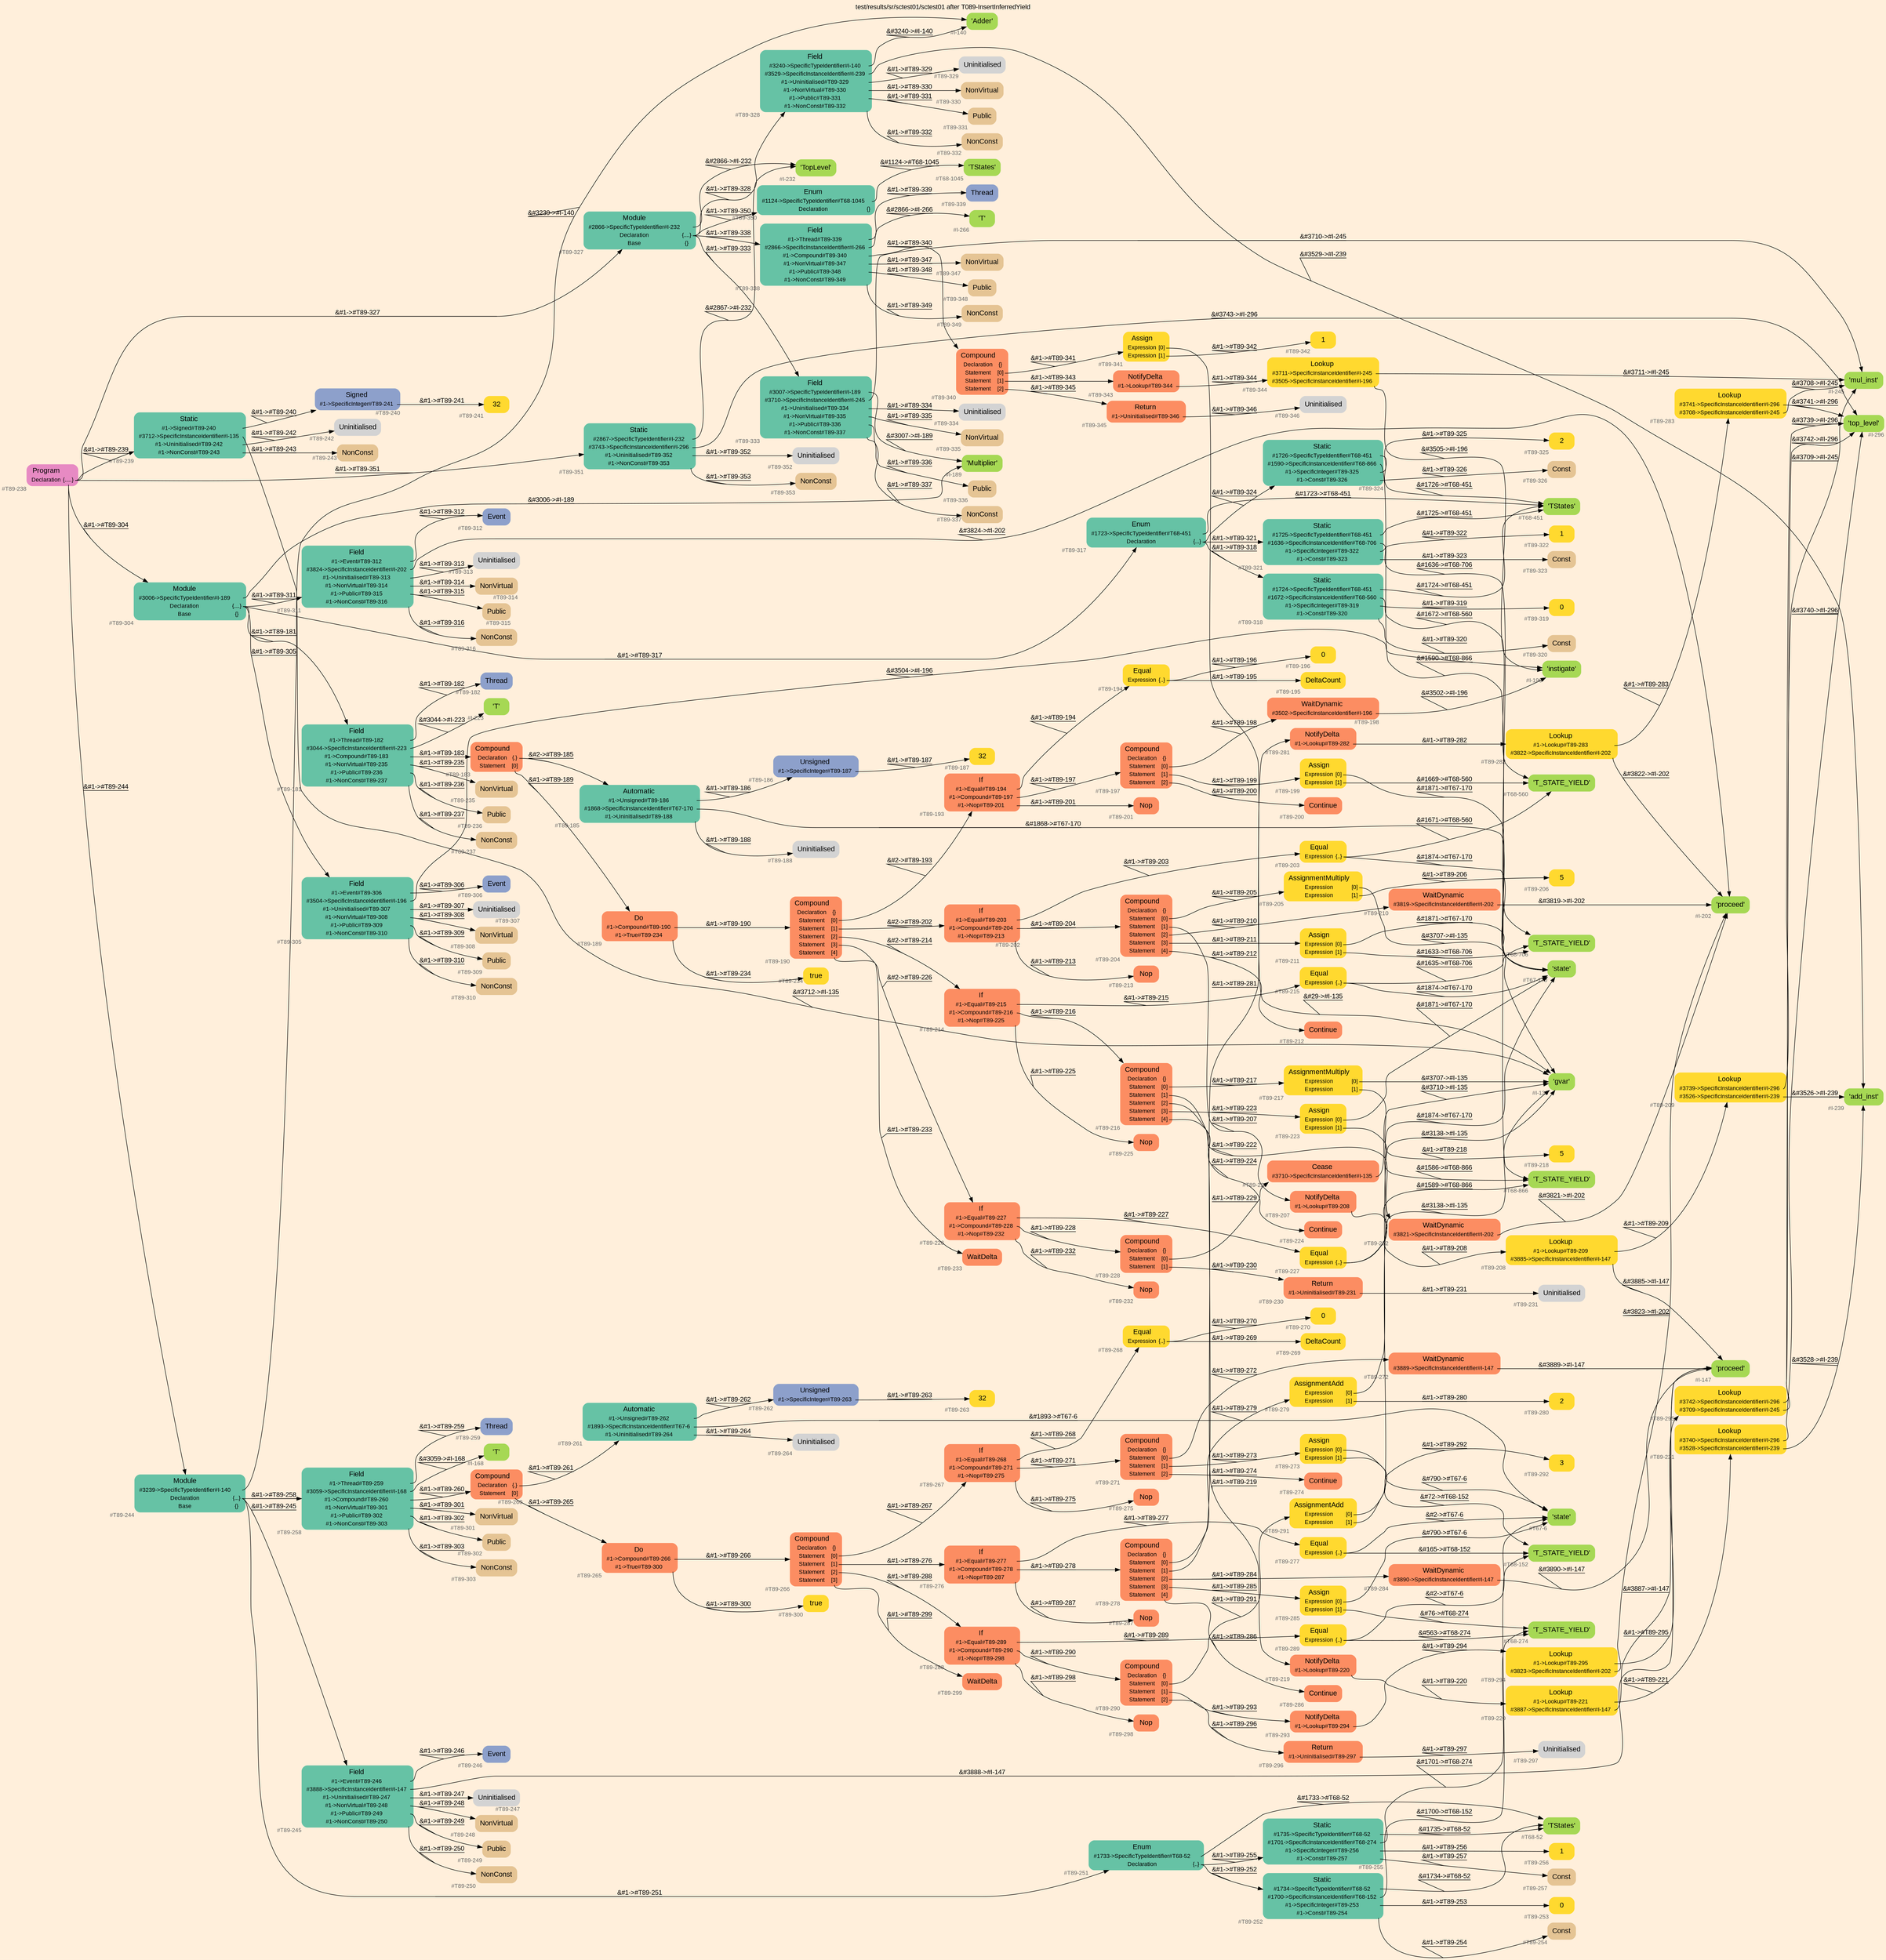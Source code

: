 digraph "test/results/sr/sctest01/sctest01 after T089-InsertInferredYield" {
label = "test/results/sr/sctest01/sctest01 after T089-InsertInferredYield"
labelloc = t
graph [
    rankdir = "LR"
    ranksep = 0.3
    bgcolor = antiquewhite1
    color = black
    fontcolor = black
    fontname = "Arial"
];
node [
    fontname = "Arial"
];
edge [
    fontname = "Arial"
];

// -------------------- node figure --------------------
// -------- block #T89-238 ----------
"#T89-238" [
    fillcolor = "/set28/4"
    xlabel = "#T89-238"
    fontsize = "12"
    fontcolor = grey40
    shape = "plaintext"
    label = <<TABLE BORDER="0" CELLBORDER="0" CELLSPACING="0">
     <TR><TD><FONT COLOR="black" POINT-SIZE="15">Program</FONT></TD></TR>
     <TR><TD><FONT COLOR="black" POINT-SIZE="12">Declaration</FONT></TD><TD PORT="port0"><FONT COLOR="black" POINT-SIZE="12">{.....}</FONT></TD></TR>
    </TABLE>>
    style = "rounded,filled"
];

// -------- block #T89-239 ----------
"#T89-239" [
    fillcolor = "/set28/1"
    xlabel = "#T89-239"
    fontsize = "12"
    fontcolor = grey40
    shape = "plaintext"
    label = <<TABLE BORDER="0" CELLBORDER="0" CELLSPACING="0">
     <TR><TD><FONT COLOR="black" POINT-SIZE="15">Static</FONT></TD></TR>
     <TR><TD><FONT COLOR="black" POINT-SIZE="12">#1-&gt;Signed#T89-240</FONT></TD><TD PORT="port0"></TD></TR>
     <TR><TD><FONT COLOR="black" POINT-SIZE="12">#3712-&gt;SpecificInstanceIdentifier#I-135</FONT></TD><TD PORT="port1"></TD></TR>
     <TR><TD><FONT COLOR="black" POINT-SIZE="12">#1-&gt;Uninitialised#T89-242</FONT></TD><TD PORT="port2"></TD></TR>
     <TR><TD><FONT COLOR="black" POINT-SIZE="12">#1-&gt;NonConst#T89-243</FONT></TD><TD PORT="port3"></TD></TR>
    </TABLE>>
    style = "rounded,filled"
];

// -------- block #T89-240 ----------
"#T89-240" [
    fillcolor = "/set28/3"
    xlabel = "#T89-240"
    fontsize = "12"
    fontcolor = grey40
    shape = "plaintext"
    label = <<TABLE BORDER="0" CELLBORDER="0" CELLSPACING="0">
     <TR><TD><FONT COLOR="black" POINT-SIZE="15">Signed</FONT></TD></TR>
     <TR><TD><FONT COLOR="black" POINT-SIZE="12">#1-&gt;SpecificInteger#T89-241</FONT></TD><TD PORT="port0"></TD></TR>
    </TABLE>>
    style = "rounded,filled"
];

// -------- block #T89-241 ----------
"#T89-241" [
    fillcolor = "/set28/6"
    xlabel = "#T89-241"
    fontsize = "12"
    fontcolor = grey40
    shape = "plaintext"
    label = <<TABLE BORDER="0" CELLBORDER="0" CELLSPACING="0">
     <TR><TD><FONT COLOR="black" POINT-SIZE="15">32</FONT></TD></TR>
    </TABLE>>
    style = "rounded,filled"
];

// -------- block #I-135 ----------
"#I-135" [
    fillcolor = "/set28/5"
    xlabel = "#I-135"
    fontsize = "12"
    fontcolor = grey40
    shape = "plaintext"
    label = <<TABLE BORDER="0" CELLBORDER="0" CELLSPACING="0">
     <TR><TD><FONT COLOR="black" POINT-SIZE="15">'gvar'</FONT></TD></TR>
    </TABLE>>
    style = "rounded,filled"
];

// -------- block #T89-242 ----------
"#T89-242" [
    xlabel = "#T89-242"
    fontsize = "12"
    fontcolor = grey40
    shape = "plaintext"
    label = <<TABLE BORDER="0" CELLBORDER="0" CELLSPACING="0">
     <TR><TD><FONT COLOR="black" POINT-SIZE="15">Uninitialised</FONT></TD></TR>
    </TABLE>>
    style = "rounded,filled"
];

// -------- block #T89-243 ----------
"#T89-243" [
    fillcolor = "/set28/7"
    xlabel = "#T89-243"
    fontsize = "12"
    fontcolor = grey40
    shape = "plaintext"
    label = <<TABLE BORDER="0" CELLBORDER="0" CELLSPACING="0">
     <TR><TD><FONT COLOR="black" POINT-SIZE="15">NonConst</FONT></TD></TR>
    </TABLE>>
    style = "rounded,filled"
];

// -------- block #T89-244 ----------
"#T89-244" [
    fillcolor = "/set28/1"
    xlabel = "#T89-244"
    fontsize = "12"
    fontcolor = grey40
    shape = "plaintext"
    label = <<TABLE BORDER="0" CELLBORDER="0" CELLSPACING="0">
     <TR><TD><FONT COLOR="black" POINT-SIZE="15">Module</FONT></TD></TR>
     <TR><TD><FONT COLOR="black" POINT-SIZE="12">#3239-&gt;SpecificTypeIdentifier#I-140</FONT></TD><TD PORT="port0"></TD></TR>
     <TR><TD><FONT COLOR="black" POINT-SIZE="12">Declaration</FONT></TD><TD PORT="port1"><FONT COLOR="black" POINT-SIZE="12">{...}</FONT></TD></TR>
     <TR><TD><FONT COLOR="black" POINT-SIZE="12">Base</FONT></TD><TD PORT="port2"><FONT COLOR="black" POINT-SIZE="12">{}</FONT></TD></TR>
    </TABLE>>
    style = "rounded,filled"
];

// -------- block #I-140 ----------
"#I-140" [
    fillcolor = "/set28/5"
    xlabel = "#I-140"
    fontsize = "12"
    fontcolor = grey40
    shape = "plaintext"
    label = <<TABLE BORDER="0" CELLBORDER="0" CELLSPACING="0">
     <TR><TD><FONT COLOR="black" POINT-SIZE="15">'Adder'</FONT></TD></TR>
    </TABLE>>
    style = "rounded,filled"
];

// -------- block #T89-245 ----------
"#T89-245" [
    fillcolor = "/set28/1"
    xlabel = "#T89-245"
    fontsize = "12"
    fontcolor = grey40
    shape = "plaintext"
    label = <<TABLE BORDER="0" CELLBORDER="0" CELLSPACING="0">
     <TR><TD><FONT COLOR="black" POINT-SIZE="15">Field</FONT></TD></TR>
     <TR><TD><FONT COLOR="black" POINT-SIZE="12">#1-&gt;Event#T89-246</FONT></TD><TD PORT="port0"></TD></TR>
     <TR><TD><FONT COLOR="black" POINT-SIZE="12">#3888-&gt;SpecificInstanceIdentifier#I-147</FONT></TD><TD PORT="port1"></TD></TR>
     <TR><TD><FONT COLOR="black" POINT-SIZE="12">#1-&gt;Uninitialised#T89-247</FONT></TD><TD PORT="port2"></TD></TR>
     <TR><TD><FONT COLOR="black" POINT-SIZE="12">#1-&gt;NonVirtual#T89-248</FONT></TD><TD PORT="port3"></TD></TR>
     <TR><TD><FONT COLOR="black" POINT-SIZE="12">#1-&gt;Public#T89-249</FONT></TD><TD PORT="port4"></TD></TR>
     <TR><TD><FONT COLOR="black" POINT-SIZE="12">#1-&gt;NonConst#T89-250</FONT></TD><TD PORT="port5"></TD></TR>
    </TABLE>>
    style = "rounded,filled"
];

// -------- block #T89-246 ----------
"#T89-246" [
    fillcolor = "/set28/3"
    xlabel = "#T89-246"
    fontsize = "12"
    fontcolor = grey40
    shape = "plaintext"
    label = <<TABLE BORDER="0" CELLBORDER="0" CELLSPACING="0">
     <TR><TD><FONT COLOR="black" POINT-SIZE="15">Event</FONT></TD></TR>
    </TABLE>>
    style = "rounded,filled"
];

// -------- block #I-147 ----------
"#I-147" [
    fillcolor = "/set28/5"
    xlabel = "#I-147"
    fontsize = "12"
    fontcolor = grey40
    shape = "plaintext"
    label = <<TABLE BORDER="0" CELLBORDER="0" CELLSPACING="0">
     <TR><TD><FONT COLOR="black" POINT-SIZE="15">'proceed'</FONT></TD></TR>
    </TABLE>>
    style = "rounded,filled"
];

// -------- block #T89-247 ----------
"#T89-247" [
    xlabel = "#T89-247"
    fontsize = "12"
    fontcolor = grey40
    shape = "plaintext"
    label = <<TABLE BORDER="0" CELLBORDER="0" CELLSPACING="0">
     <TR><TD><FONT COLOR="black" POINT-SIZE="15">Uninitialised</FONT></TD></TR>
    </TABLE>>
    style = "rounded,filled"
];

// -------- block #T89-248 ----------
"#T89-248" [
    fillcolor = "/set28/7"
    xlabel = "#T89-248"
    fontsize = "12"
    fontcolor = grey40
    shape = "plaintext"
    label = <<TABLE BORDER="0" CELLBORDER="0" CELLSPACING="0">
     <TR><TD><FONT COLOR="black" POINT-SIZE="15">NonVirtual</FONT></TD></TR>
    </TABLE>>
    style = "rounded,filled"
];

// -------- block #T89-249 ----------
"#T89-249" [
    fillcolor = "/set28/7"
    xlabel = "#T89-249"
    fontsize = "12"
    fontcolor = grey40
    shape = "plaintext"
    label = <<TABLE BORDER="0" CELLBORDER="0" CELLSPACING="0">
     <TR><TD><FONT COLOR="black" POINT-SIZE="15">Public</FONT></TD></TR>
    </TABLE>>
    style = "rounded,filled"
];

// -------- block #T89-250 ----------
"#T89-250" [
    fillcolor = "/set28/7"
    xlabel = "#T89-250"
    fontsize = "12"
    fontcolor = grey40
    shape = "plaintext"
    label = <<TABLE BORDER="0" CELLBORDER="0" CELLSPACING="0">
     <TR><TD><FONT COLOR="black" POINT-SIZE="15">NonConst</FONT></TD></TR>
    </TABLE>>
    style = "rounded,filled"
];

// -------- block #T89-251 ----------
"#T89-251" [
    fillcolor = "/set28/1"
    xlabel = "#T89-251"
    fontsize = "12"
    fontcolor = grey40
    shape = "plaintext"
    label = <<TABLE BORDER="0" CELLBORDER="0" CELLSPACING="0">
     <TR><TD><FONT COLOR="black" POINT-SIZE="15">Enum</FONT></TD></TR>
     <TR><TD><FONT COLOR="black" POINT-SIZE="12">#1733-&gt;SpecificTypeIdentifier#T68-52</FONT></TD><TD PORT="port0"></TD></TR>
     <TR><TD><FONT COLOR="black" POINT-SIZE="12">Declaration</FONT></TD><TD PORT="port1"><FONT COLOR="black" POINT-SIZE="12">{..}</FONT></TD></TR>
    </TABLE>>
    style = "rounded,filled"
];

// -------- block #T68-52 ----------
"#T68-52" [
    fillcolor = "/set28/5"
    xlabel = "#T68-52"
    fontsize = "12"
    fontcolor = grey40
    shape = "plaintext"
    label = <<TABLE BORDER="0" CELLBORDER="0" CELLSPACING="0">
     <TR><TD><FONT COLOR="black" POINT-SIZE="15">'TStates'</FONT></TD></TR>
    </TABLE>>
    style = "rounded,filled"
];

// -------- block #T89-252 ----------
"#T89-252" [
    fillcolor = "/set28/1"
    xlabel = "#T89-252"
    fontsize = "12"
    fontcolor = grey40
    shape = "plaintext"
    label = <<TABLE BORDER="0" CELLBORDER="0" CELLSPACING="0">
     <TR><TD><FONT COLOR="black" POINT-SIZE="15">Static</FONT></TD></TR>
     <TR><TD><FONT COLOR="black" POINT-SIZE="12">#1734-&gt;SpecificTypeIdentifier#T68-52</FONT></TD><TD PORT="port0"></TD></TR>
     <TR><TD><FONT COLOR="black" POINT-SIZE="12">#1700-&gt;SpecificInstanceIdentifier#T68-152</FONT></TD><TD PORT="port1"></TD></TR>
     <TR><TD><FONT COLOR="black" POINT-SIZE="12">#1-&gt;SpecificInteger#T89-253</FONT></TD><TD PORT="port2"></TD></TR>
     <TR><TD><FONT COLOR="black" POINT-SIZE="12">#1-&gt;Const#T89-254</FONT></TD><TD PORT="port3"></TD></TR>
    </TABLE>>
    style = "rounded,filled"
];

// -------- block #T68-152 ----------
"#T68-152" [
    fillcolor = "/set28/5"
    xlabel = "#T68-152"
    fontsize = "12"
    fontcolor = grey40
    shape = "plaintext"
    label = <<TABLE BORDER="0" CELLBORDER="0" CELLSPACING="0">
     <TR><TD><FONT COLOR="black" POINT-SIZE="15">'T_STATE_YIELD'</FONT></TD></TR>
    </TABLE>>
    style = "rounded,filled"
];

// -------- block #T89-253 ----------
"#T89-253" [
    fillcolor = "/set28/6"
    xlabel = "#T89-253"
    fontsize = "12"
    fontcolor = grey40
    shape = "plaintext"
    label = <<TABLE BORDER="0" CELLBORDER="0" CELLSPACING="0">
     <TR><TD><FONT COLOR="black" POINT-SIZE="15">0</FONT></TD></TR>
    </TABLE>>
    style = "rounded,filled"
];

// -------- block #T89-254 ----------
"#T89-254" [
    fillcolor = "/set28/7"
    xlabel = "#T89-254"
    fontsize = "12"
    fontcolor = grey40
    shape = "plaintext"
    label = <<TABLE BORDER="0" CELLBORDER="0" CELLSPACING="0">
     <TR><TD><FONT COLOR="black" POINT-SIZE="15">Const</FONT></TD></TR>
    </TABLE>>
    style = "rounded,filled"
];

// -------- block #T89-255 ----------
"#T89-255" [
    fillcolor = "/set28/1"
    xlabel = "#T89-255"
    fontsize = "12"
    fontcolor = grey40
    shape = "plaintext"
    label = <<TABLE BORDER="0" CELLBORDER="0" CELLSPACING="0">
     <TR><TD><FONT COLOR="black" POINT-SIZE="15">Static</FONT></TD></TR>
     <TR><TD><FONT COLOR="black" POINT-SIZE="12">#1735-&gt;SpecificTypeIdentifier#T68-52</FONT></TD><TD PORT="port0"></TD></TR>
     <TR><TD><FONT COLOR="black" POINT-SIZE="12">#1701-&gt;SpecificInstanceIdentifier#T68-274</FONT></TD><TD PORT="port1"></TD></TR>
     <TR><TD><FONT COLOR="black" POINT-SIZE="12">#1-&gt;SpecificInteger#T89-256</FONT></TD><TD PORT="port2"></TD></TR>
     <TR><TD><FONT COLOR="black" POINT-SIZE="12">#1-&gt;Const#T89-257</FONT></TD><TD PORT="port3"></TD></TR>
    </TABLE>>
    style = "rounded,filled"
];

// -------- block #T68-274 ----------
"#T68-274" [
    fillcolor = "/set28/5"
    xlabel = "#T68-274"
    fontsize = "12"
    fontcolor = grey40
    shape = "plaintext"
    label = <<TABLE BORDER="0" CELLBORDER="0" CELLSPACING="0">
     <TR><TD><FONT COLOR="black" POINT-SIZE="15">'T_STATE_YIELD'</FONT></TD></TR>
    </TABLE>>
    style = "rounded,filled"
];

// -------- block #T89-256 ----------
"#T89-256" [
    fillcolor = "/set28/6"
    xlabel = "#T89-256"
    fontsize = "12"
    fontcolor = grey40
    shape = "plaintext"
    label = <<TABLE BORDER="0" CELLBORDER="0" CELLSPACING="0">
     <TR><TD><FONT COLOR="black" POINT-SIZE="15">1</FONT></TD></TR>
    </TABLE>>
    style = "rounded,filled"
];

// -------- block #T89-257 ----------
"#T89-257" [
    fillcolor = "/set28/7"
    xlabel = "#T89-257"
    fontsize = "12"
    fontcolor = grey40
    shape = "plaintext"
    label = <<TABLE BORDER="0" CELLBORDER="0" CELLSPACING="0">
     <TR><TD><FONT COLOR="black" POINT-SIZE="15">Const</FONT></TD></TR>
    </TABLE>>
    style = "rounded,filled"
];

// -------- block #T89-258 ----------
"#T89-258" [
    fillcolor = "/set28/1"
    xlabel = "#T89-258"
    fontsize = "12"
    fontcolor = grey40
    shape = "plaintext"
    label = <<TABLE BORDER="0" CELLBORDER="0" CELLSPACING="0">
     <TR><TD><FONT COLOR="black" POINT-SIZE="15">Field</FONT></TD></TR>
     <TR><TD><FONT COLOR="black" POINT-SIZE="12">#1-&gt;Thread#T89-259</FONT></TD><TD PORT="port0"></TD></TR>
     <TR><TD><FONT COLOR="black" POINT-SIZE="12">#3059-&gt;SpecificInstanceIdentifier#I-168</FONT></TD><TD PORT="port1"></TD></TR>
     <TR><TD><FONT COLOR="black" POINT-SIZE="12">#1-&gt;Compound#T89-260</FONT></TD><TD PORT="port2"></TD></TR>
     <TR><TD><FONT COLOR="black" POINT-SIZE="12">#1-&gt;NonVirtual#T89-301</FONT></TD><TD PORT="port3"></TD></TR>
     <TR><TD><FONT COLOR="black" POINT-SIZE="12">#1-&gt;Public#T89-302</FONT></TD><TD PORT="port4"></TD></TR>
     <TR><TD><FONT COLOR="black" POINT-SIZE="12">#1-&gt;NonConst#T89-303</FONT></TD><TD PORT="port5"></TD></TR>
    </TABLE>>
    style = "rounded,filled"
];

// -------- block #T89-259 ----------
"#T89-259" [
    fillcolor = "/set28/3"
    xlabel = "#T89-259"
    fontsize = "12"
    fontcolor = grey40
    shape = "plaintext"
    label = <<TABLE BORDER="0" CELLBORDER="0" CELLSPACING="0">
     <TR><TD><FONT COLOR="black" POINT-SIZE="15">Thread</FONT></TD></TR>
    </TABLE>>
    style = "rounded,filled"
];

// -------- block #I-168 ----------
"#I-168" [
    fillcolor = "/set28/5"
    xlabel = "#I-168"
    fontsize = "12"
    fontcolor = grey40
    shape = "plaintext"
    label = <<TABLE BORDER="0" CELLBORDER="0" CELLSPACING="0">
     <TR><TD><FONT COLOR="black" POINT-SIZE="15">'T'</FONT></TD></TR>
    </TABLE>>
    style = "rounded,filled"
];

// -------- block #T89-260 ----------
"#T89-260" [
    fillcolor = "/set28/2"
    xlabel = "#T89-260"
    fontsize = "12"
    fontcolor = grey40
    shape = "plaintext"
    label = <<TABLE BORDER="0" CELLBORDER="0" CELLSPACING="0">
     <TR><TD><FONT COLOR="black" POINT-SIZE="15">Compound</FONT></TD></TR>
     <TR><TD><FONT COLOR="black" POINT-SIZE="12">Declaration</FONT></TD><TD PORT="port0"><FONT COLOR="black" POINT-SIZE="12">{.}</FONT></TD></TR>
     <TR><TD><FONT COLOR="black" POINT-SIZE="12">Statement</FONT></TD><TD PORT="port1"><FONT COLOR="black" POINT-SIZE="12">[0]</FONT></TD></TR>
    </TABLE>>
    style = "rounded,filled"
];

// -------- block #T89-261 ----------
"#T89-261" [
    fillcolor = "/set28/1"
    xlabel = "#T89-261"
    fontsize = "12"
    fontcolor = grey40
    shape = "plaintext"
    label = <<TABLE BORDER="0" CELLBORDER="0" CELLSPACING="0">
     <TR><TD><FONT COLOR="black" POINT-SIZE="15">Automatic</FONT></TD></TR>
     <TR><TD><FONT COLOR="black" POINT-SIZE="12">#1-&gt;Unsigned#T89-262</FONT></TD><TD PORT="port0"></TD></TR>
     <TR><TD><FONT COLOR="black" POINT-SIZE="12">#1893-&gt;SpecificInstanceIdentifier#T67-6</FONT></TD><TD PORT="port1"></TD></TR>
     <TR><TD><FONT COLOR="black" POINT-SIZE="12">#1-&gt;Uninitialised#T89-264</FONT></TD><TD PORT="port2"></TD></TR>
    </TABLE>>
    style = "rounded,filled"
];

// -------- block #T89-262 ----------
"#T89-262" [
    fillcolor = "/set28/3"
    xlabel = "#T89-262"
    fontsize = "12"
    fontcolor = grey40
    shape = "plaintext"
    label = <<TABLE BORDER="0" CELLBORDER="0" CELLSPACING="0">
     <TR><TD><FONT COLOR="black" POINT-SIZE="15">Unsigned</FONT></TD></TR>
     <TR><TD><FONT COLOR="black" POINT-SIZE="12">#1-&gt;SpecificInteger#T89-263</FONT></TD><TD PORT="port0"></TD></TR>
    </TABLE>>
    style = "rounded,filled"
];

// -------- block #T89-263 ----------
"#T89-263" [
    fillcolor = "/set28/6"
    xlabel = "#T89-263"
    fontsize = "12"
    fontcolor = grey40
    shape = "plaintext"
    label = <<TABLE BORDER="0" CELLBORDER="0" CELLSPACING="0">
     <TR><TD><FONT COLOR="black" POINT-SIZE="15">32</FONT></TD></TR>
    </TABLE>>
    style = "rounded,filled"
];

// -------- block #T67-6 ----------
"#T67-6" [
    fillcolor = "/set28/5"
    xlabel = "#T67-6"
    fontsize = "12"
    fontcolor = grey40
    shape = "plaintext"
    label = <<TABLE BORDER="0" CELLBORDER="0" CELLSPACING="0">
     <TR><TD><FONT COLOR="black" POINT-SIZE="15">'state'</FONT></TD></TR>
    </TABLE>>
    style = "rounded,filled"
];

// -------- block #T89-264 ----------
"#T89-264" [
    xlabel = "#T89-264"
    fontsize = "12"
    fontcolor = grey40
    shape = "plaintext"
    label = <<TABLE BORDER="0" CELLBORDER="0" CELLSPACING="0">
     <TR><TD><FONT COLOR="black" POINT-SIZE="15">Uninitialised</FONT></TD></TR>
    </TABLE>>
    style = "rounded,filled"
];

// -------- block #T89-265 ----------
"#T89-265" [
    fillcolor = "/set28/2"
    xlabel = "#T89-265"
    fontsize = "12"
    fontcolor = grey40
    shape = "plaintext"
    label = <<TABLE BORDER="0" CELLBORDER="0" CELLSPACING="0">
     <TR><TD><FONT COLOR="black" POINT-SIZE="15">Do</FONT></TD></TR>
     <TR><TD><FONT COLOR="black" POINT-SIZE="12">#1-&gt;Compound#T89-266</FONT></TD><TD PORT="port0"></TD></TR>
     <TR><TD><FONT COLOR="black" POINT-SIZE="12">#1-&gt;True#T89-300</FONT></TD><TD PORT="port1"></TD></TR>
    </TABLE>>
    style = "rounded,filled"
];

// -------- block #T89-266 ----------
"#T89-266" [
    fillcolor = "/set28/2"
    xlabel = "#T89-266"
    fontsize = "12"
    fontcolor = grey40
    shape = "plaintext"
    label = <<TABLE BORDER="0" CELLBORDER="0" CELLSPACING="0">
     <TR><TD><FONT COLOR="black" POINT-SIZE="15">Compound</FONT></TD></TR>
     <TR><TD><FONT COLOR="black" POINT-SIZE="12">Declaration</FONT></TD><TD PORT="port0"><FONT COLOR="black" POINT-SIZE="12">{}</FONT></TD></TR>
     <TR><TD><FONT COLOR="black" POINT-SIZE="12">Statement</FONT></TD><TD PORT="port1"><FONT COLOR="black" POINT-SIZE="12">[0]</FONT></TD></TR>
     <TR><TD><FONT COLOR="black" POINT-SIZE="12">Statement</FONT></TD><TD PORT="port2"><FONT COLOR="black" POINT-SIZE="12">[1]</FONT></TD></TR>
     <TR><TD><FONT COLOR="black" POINT-SIZE="12">Statement</FONT></TD><TD PORT="port3"><FONT COLOR="black" POINT-SIZE="12">[2]</FONT></TD></TR>
     <TR><TD><FONT COLOR="black" POINT-SIZE="12">Statement</FONT></TD><TD PORT="port4"><FONT COLOR="black" POINT-SIZE="12">[3]</FONT></TD></TR>
    </TABLE>>
    style = "rounded,filled"
];

// -------- block #T89-267 ----------
"#T89-267" [
    fillcolor = "/set28/2"
    xlabel = "#T89-267"
    fontsize = "12"
    fontcolor = grey40
    shape = "plaintext"
    label = <<TABLE BORDER="0" CELLBORDER="0" CELLSPACING="0">
     <TR><TD><FONT COLOR="black" POINT-SIZE="15">If</FONT></TD></TR>
     <TR><TD><FONT COLOR="black" POINT-SIZE="12">#1-&gt;Equal#T89-268</FONT></TD><TD PORT="port0"></TD></TR>
     <TR><TD><FONT COLOR="black" POINT-SIZE="12">#1-&gt;Compound#T89-271</FONT></TD><TD PORT="port1"></TD></TR>
     <TR><TD><FONT COLOR="black" POINT-SIZE="12">#1-&gt;Nop#T89-275</FONT></TD><TD PORT="port2"></TD></TR>
    </TABLE>>
    style = "rounded,filled"
];

// -------- block #T89-268 ----------
"#T89-268" [
    fillcolor = "/set28/6"
    xlabel = "#T89-268"
    fontsize = "12"
    fontcolor = grey40
    shape = "plaintext"
    label = <<TABLE BORDER="0" CELLBORDER="0" CELLSPACING="0">
     <TR><TD><FONT COLOR="black" POINT-SIZE="15">Equal</FONT></TD></TR>
     <TR><TD><FONT COLOR="black" POINT-SIZE="12">Expression</FONT></TD><TD PORT="port0"><FONT COLOR="black" POINT-SIZE="12">{..}</FONT></TD></TR>
    </TABLE>>
    style = "rounded,filled"
];

// -------- block #T89-269 ----------
"#T89-269" [
    fillcolor = "/set28/6"
    xlabel = "#T89-269"
    fontsize = "12"
    fontcolor = grey40
    shape = "plaintext"
    label = <<TABLE BORDER="0" CELLBORDER="0" CELLSPACING="0">
     <TR><TD><FONT COLOR="black" POINT-SIZE="15">DeltaCount</FONT></TD></TR>
    </TABLE>>
    style = "rounded,filled"
];

// -------- block #T89-270 ----------
"#T89-270" [
    fillcolor = "/set28/6"
    xlabel = "#T89-270"
    fontsize = "12"
    fontcolor = grey40
    shape = "plaintext"
    label = <<TABLE BORDER="0" CELLBORDER="0" CELLSPACING="0">
     <TR><TD><FONT COLOR="black" POINT-SIZE="15">0</FONT></TD></TR>
    </TABLE>>
    style = "rounded,filled"
];

// -------- block #T89-271 ----------
"#T89-271" [
    fillcolor = "/set28/2"
    xlabel = "#T89-271"
    fontsize = "12"
    fontcolor = grey40
    shape = "plaintext"
    label = <<TABLE BORDER="0" CELLBORDER="0" CELLSPACING="0">
     <TR><TD><FONT COLOR="black" POINT-SIZE="15">Compound</FONT></TD></TR>
     <TR><TD><FONT COLOR="black" POINT-SIZE="12">Declaration</FONT></TD><TD PORT="port0"><FONT COLOR="black" POINT-SIZE="12">{}</FONT></TD></TR>
     <TR><TD><FONT COLOR="black" POINT-SIZE="12">Statement</FONT></TD><TD PORT="port1"><FONT COLOR="black" POINT-SIZE="12">[0]</FONT></TD></TR>
     <TR><TD><FONT COLOR="black" POINT-SIZE="12">Statement</FONT></TD><TD PORT="port2"><FONT COLOR="black" POINT-SIZE="12">[1]</FONT></TD></TR>
     <TR><TD><FONT COLOR="black" POINT-SIZE="12">Statement</FONT></TD><TD PORT="port3"><FONT COLOR="black" POINT-SIZE="12">[2]</FONT></TD></TR>
    </TABLE>>
    style = "rounded,filled"
];

// -------- block #T89-272 ----------
"#T89-272" [
    fillcolor = "/set28/2"
    xlabel = "#T89-272"
    fontsize = "12"
    fontcolor = grey40
    shape = "plaintext"
    label = <<TABLE BORDER="0" CELLBORDER="0" CELLSPACING="0">
     <TR><TD><FONT COLOR="black" POINT-SIZE="15">WaitDynamic</FONT></TD></TR>
     <TR><TD><FONT COLOR="black" POINT-SIZE="12">#3889-&gt;SpecificInstanceIdentifier#I-147</FONT></TD><TD PORT="port0"></TD></TR>
    </TABLE>>
    style = "rounded,filled"
];

// -------- block #T89-273 ----------
"#T89-273" [
    fillcolor = "/set28/6"
    xlabel = "#T89-273"
    fontsize = "12"
    fontcolor = grey40
    shape = "plaintext"
    label = <<TABLE BORDER="0" CELLBORDER="0" CELLSPACING="0">
     <TR><TD><FONT COLOR="black" POINT-SIZE="15">Assign</FONT></TD></TR>
     <TR><TD><FONT COLOR="black" POINT-SIZE="12">Expression</FONT></TD><TD PORT="port0"><FONT COLOR="black" POINT-SIZE="12">[0]</FONT></TD></TR>
     <TR><TD><FONT COLOR="black" POINT-SIZE="12">Expression</FONT></TD><TD PORT="port1"><FONT COLOR="black" POINT-SIZE="12">[1]</FONT></TD></TR>
    </TABLE>>
    style = "rounded,filled"
];

// -------- block #T89-274 ----------
"#T89-274" [
    fillcolor = "/set28/2"
    xlabel = "#T89-274"
    fontsize = "12"
    fontcolor = grey40
    shape = "plaintext"
    label = <<TABLE BORDER="0" CELLBORDER="0" CELLSPACING="0">
     <TR><TD><FONT COLOR="black" POINT-SIZE="15">Continue</FONT></TD></TR>
    </TABLE>>
    style = "rounded,filled"
];

// -------- block #T89-275 ----------
"#T89-275" [
    fillcolor = "/set28/2"
    xlabel = "#T89-275"
    fontsize = "12"
    fontcolor = grey40
    shape = "plaintext"
    label = <<TABLE BORDER="0" CELLBORDER="0" CELLSPACING="0">
     <TR><TD><FONT COLOR="black" POINT-SIZE="15">Nop</FONT></TD></TR>
    </TABLE>>
    style = "rounded,filled"
];

// -------- block #T89-276 ----------
"#T89-276" [
    fillcolor = "/set28/2"
    xlabel = "#T89-276"
    fontsize = "12"
    fontcolor = grey40
    shape = "plaintext"
    label = <<TABLE BORDER="0" CELLBORDER="0" CELLSPACING="0">
     <TR><TD><FONT COLOR="black" POINT-SIZE="15">If</FONT></TD></TR>
     <TR><TD><FONT COLOR="black" POINT-SIZE="12">#1-&gt;Equal#T89-277</FONT></TD><TD PORT="port0"></TD></TR>
     <TR><TD><FONT COLOR="black" POINT-SIZE="12">#1-&gt;Compound#T89-278</FONT></TD><TD PORT="port1"></TD></TR>
     <TR><TD><FONT COLOR="black" POINT-SIZE="12">#1-&gt;Nop#T89-287</FONT></TD><TD PORT="port2"></TD></TR>
    </TABLE>>
    style = "rounded,filled"
];

// -------- block #T89-277 ----------
"#T89-277" [
    fillcolor = "/set28/6"
    xlabel = "#T89-277"
    fontsize = "12"
    fontcolor = grey40
    shape = "plaintext"
    label = <<TABLE BORDER="0" CELLBORDER="0" CELLSPACING="0">
     <TR><TD><FONT COLOR="black" POINT-SIZE="15">Equal</FONT></TD></TR>
     <TR><TD><FONT COLOR="black" POINT-SIZE="12">Expression</FONT></TD><TD PORT="port0"><FONT COLOR="black" POINT-SIZE="12">{..}</FONT></TD></TR>
    </TABLE>>
    style = "rounded,filled"
];

// -------- block #T89-278 ----------
"#T89-278" [
    fillcolor = "/set28/2"
    xlabel = "#T89-278"
    fontsize = "12"
    fontcolor = grey40
    shape = "plaintext"
    label = <<TABLE BORDER="0" CELLBORDER="0" CELLSPACING="0">
     <TR><TD><FONT COLOR="black" POINT-SIZE="15">Compound</FONT></TD></TR>
     <TR><TD><FONT COLOR="black" POINT-SIZE="12">Declaration</FONT></TD><TD PORT="port0"><FONT COLOR="black" POINT-SIZE="12">{}</FONT></TD></TR>
     <TR><TD><FONT COLOR="black" POINT-SIZE="12">Statement</FONT></TD><TD PORT="port1"><FONT COLOR="black" POINT-SIZE="12">[0]</FONT></TD></TR>
     <TR><TD><FONT COLOR="black" POINT-SIZE="12">Statement</FONT></TD><TD PORT="port2"><FONT COLOR="black" POINT-SIZE="12">[1]</FONT></TD></TR>
     <TR><TD><FONT COLOR="black" POINT-SIZE="12">Statement</FONT></TD><TD PORT="port3"><FONT COLOR="black" POINT-SIZE="12">[2]</FONT></TD></TR>
     <TR><TD><FONT COLOR="black" POINT-SIZE="12">Statement</FONT></TD><TD PORT="port4"><FONT COLOR="black" POINT-SIZE="12">[3]</FONT></TD></TR>
     <TR><TD><FONT COLOR="black" POINT-SIZE="12">Statement</FONT></TD><TD PORT="port5"><FONT COLOR="black" POINT-SIZE="12">[4]</FONT></TD></TR>
    </TABLE>>
    style = "rounded,filled"
];

// -------- block #T89-279 ----------
"#T89-279" [
    fillcolor = "/set28/6"
    xlabel = "#T89-279"
    fontsize = "12"
    fontcolor = grey40
    shape = "plaintext"
    label = <<TABLE BORDER="0" CELLBORDER="0" CELLSPACING="0">
     <TR><TD><FONT COLOR="black" POINT-SIZE="15">AssignmentAdd</FONT></TD></TR>
     <TR><TD><FONT COLOR="black" POINT-SIZE="12">Expression</FONT></TD><TD PORT="port0"><FONT COLOR="black" POINT-SIZE="12">[0]</FONT></TD></TR>
     <TR><TD><FONT COLOR="black" POINT-SIZE="12">Expression</FONT></TD><TD PORT="port1"><FONT COLOR="black" POINT-SIZE="12">[1]</FONT></TD></TR>
    </TABLE>>
    style = "rounded,filled"
];

// -------- block #T89-280 ----------
"#T89-280" [
    fillcolor = "/set28/6"
    xlabel = "#T89-280"
    fontsize = "12"
    fontcolor = grey40
    shape = "plaintext"
    label = <<TABLE BORDER="0" CELLBORDER="0" CELLSPACING="0">
     <TR><TD><FONT COLOR="black" POINT-SIZE="15">2</FONT></TD></TR>
    </TABLE>>
    style = "rounded,filled"
];

// -------- block #T89-281 ----------
"#T89-281" [
    fillcolor = "/set28/2"
    xlabel = "#T89-281"
    fontsize = "12"
    fontcolor = grey40
    shape = "plaintext"
    label = <<TABLE BORDER="0" CELLBORDER="0" CELLSPACING="0">
     <TR><TD><FONT COLOR="black" POINT-SIZE="15">NotifyDelta</FONT></TD></TR>
     <TR><TD><FONT COLOR="black" POINT-SIZE="12">#1-&gt;Lookup#T89-282</FONT></TD><TD PORT="port0"></TD></TR>
    </TABLE>>
    style = "rounded,filled"
];

// -------- block #T89-282 ----------
"#T89-282" [
    fillcolor = "/set28/6"
    xlabel = "#T89-282"
    fontsize = "12"
    fontcolor = grey40
    shape = "plaintext"
    label = <<TABLE BORDER="0" CELLBORDER="0" CELLSPACING="0">
     <TR><TD><FONT COLOR="black" POINT-SIZE="15">Lookup</FONT></TD></TR>
     <TR><TD><FONT COLOR="black" POINT-SIZE="12">#1-&gt;Lookup#T89-283</FONT></TD><TD PORT="port0"></TD></TR>
     <TR><TD><FONT COLOR="black" POINT-SIZE="12">#3822-&gt;SpecificInstanceIdentifier#I-202</FONT></TD><TD PORT="port1"></TD></TR>
    </TABLE>>
    style = "rounded,filled"
];

// -------- block #T89-283 ----------
"#T89-283" [
    fillcolor = "/set28/6"
    xlabel = "#T89-283"
    fontsize = "12"
    fontcolor = grey40
    shape = "plaintext"
    label = <<TABLE BORDER="0" CELLBORDER="0" CELLSPACING="0">
     <TR><TD><FONT COLOR="black" POINT-SIZE="15">Lookup</FONT></TD></TR>
     <TR><TD><FONT COLOR="black" POINT-SIZE="12">#3741-&gt;SpecificInstanceIdentifier#I-296</FONT></TD><TD PORT="port0"></TD></TR>
     <TR><TD><FONT COLOR="black" POINT-SIZE="12">#3708-&gt;SpecificInstanceIdentifier#I-245</FONT></TD><TD PORT="port1"></TD></TR>
    </TABLE>>
    style = "rounded,filled"
];

// -------- block #I-296 ----------
"#I-296" [
    fillcolor = "/set28/5"
    xlabel = "#I-296"
    fontsize = "12"
    fontcolor = grey40
    shape = "plaintext"
    label = <<TABLE BORDER="0" CELLBORDER="0" CELLSPACING="0">
     <TR><TD><FONT COLOR="black" POINT-SIZE="15">'top_level'</FONT></TD></TR>
    </TABLE>>
    style = "rounded,filled"
];

// -------- block #I-245 ----------
"#I-245" [
    fillcolor = "/set28/5"
    xlabel = "#I-245"
    fontsize = "12"
    fontcolor = grey40
    shape = "plaintext"
    label = <<TABLE BORDER="0" CELLBORDER="0" CELLSPACING="0">
     <TR><TD><FONT COLOR="black" POINT-SIZE="15">'mul_inst'</FONT></TD></TR>
    </TABLE>>
    style = "rounded,filled"
];

// -------- block #I-202 ----------
"#I-202" [
    fillcolor = "/set28/5"
    xlabel = "#I-202"
    fontsize = "12"
    fontcolor = grey40
    shape = "plaintext"
    label = <<TABLE BORDER="0" CELLBORDER="0" CELLSPACING="0">
     <TR><TD><FONT COLOR="black" POINT-SIZE="15">'proceed'</FONT></TD></TR>
    </TABLE>>
    style = "rounded,filled"
];

// -------- block #T89-284 ----------
"#T89-284" [
    fillcolor = "/set28/2"
    xlabel = "#T89-284"
    fontsize = "12"
    fontcolor = grey40
    shape = "plaintext"
    label = <<TABLE BORDER="0" CELLBORDER="0" CELLSPACING="0">
     <TR><TD><FONT COLOR="black" POINT-SIZE="15">WaitDynamic</FONT></TD></TR>
     <TR><TD><FONT COLOR="black" POINT-SIZE="12">#3890-&gt;SpecificInstanceIdentifier#I-147</FONT></TD><TD PORT="port0"></TD></TR>
    </TABLE>>
    style = "rounded,filled"
];

// -------- block #T89-285 ----------
"#T89-285" [
    fillcolor = "/set28/6"
    xlabel = "#T89-285"
    fontsize = "12"
    fontcolor = grey40
    shape = "plaintext"
    label = <<TABLE BORDER="0" CELLBORDER="0" CELLSPACING="0">
     <TR><TD><FONT COLOR="black" POINT-SIZE="15">Assign</FONT></TD></TR>
     <TR><TD><FONT COLOR="black" POINT-SIZE="12">Expression</FONT></TD><TD PORT="port0"><FONT COLOR="black" POINT-SIZE="12">[0]</FONT></TD></TR>
     <TR><TD><FONT COLOR="black" POINT-SIZE="12">Expression</FONT></TD><TD PORT="port1"><FONT COLOR="black" POINT-SIZE="12">[1]</FONT></TD></TR>
    </TABLE>>
    style = "rounded,filled"
];

// -------- block #T89-286 ----------
"#T89-286" [
    fillcolor = "/set28/2"
    xlabel = "#T89-286"
    fontsize = "12"
    fontcolor = grey40
    shape = "plaintext"
    label = <<TABLE BORDER="0" CELLBORDER="0" CELLSPACING="0">
     <TR><TD><FONT COLOR="black" POINT-SIZE="15">Continue</FONT></TD></TR>
    </TABLE>>
    style = "rounded,filled"
];

// -------- block #T89-287 ----------
"#T89-287" [
    fillcolor = "/set28/2"
    xlabel = "#T89-287"
    fontsize = "12"
    fontcolor = grey40
    shape = "plaintext"
    label = <<TABLE BORDER="0" CELLBORDER="0" CELLSPACING="0">
     <TR><TD><FONT COLOR="black" POINT-SIZE="15">Nop</FONT></TD></TR>
    </TABLE>>
    style = "rounded,filled"
];

// -------- block #T89-288 ----------
"#T89-288" [
    fillcolor = "/set28/2"
    xlabel = "#T89-288"
    fontsize = "12"
    fontcolor = grey40
    shape = "plaintext"
    label = <<TABLE BORDER="0" CELLBORDER="0" CELLSPACING="0">
     <TR><TD><FONT COLOR="black" POINT-SIZE="15">If</FONT></TD></TR>
     <TR><TD><FONT COLOR="black" POINT-SIZE="12">#1-&gt;Equal#T89-289</FONT></TD><TD PORT="port0"></TD></TR>
     <TR><TD><FONT COLOR="black" POINT-SIZE="12">#1-&gt;Compound#T89-290</FONT></TD><TD PORT="port1"></TD></TR>
     <TR><TD><FONT COLOR="black" POINT-SIZE="12">#1-&gt;Nop#T89-298</FONT></TD><TD PORT="port2"></TD></TR>
    </TABLE>>
    style = "rounded,filled"
];

// -------- block #T89-289 ----------
"#T89-289" [
    fillcolor = "/set28/6"
    xlabel = "#T89-289"
    fontsize = "12"
    fontcolor = grey40
    shape = "plaintext"
    label = <<TABLE BORDER="0" CELLBORDER="0" CELLSPACING="0">
     <TR><TD><FONT COLOR="black" POINT-SIZE="15">Equal</FONT></TD></TR>
     <TR><TD><FONT COLOR="black" POINT-SIZE="12">Expression</FONT></TD><TD PORT="port0"><FONT COLOR="black" POINT-SIZE="12">{..}</FONT></TD></TR>
    </TABLE>>
    style = "rounded,filled"
];

// -------- block #T89-290 ----------
"#T89-290" [
    fillcolor = "/set28/2"
    xlabel = "#T89-290"
    fontsize = "12"
    fontcolor = grey40
    shape = "plaintext"
    label = <<TABLE BORDER="0" CELLBORDER="0" CELLSPACING="0">
     <TR><TD><FONT COLOR="black" POINT-SIZE="15">Compound</FONT></TD></TR>
     <TR><TD><FONT COLOR="black" POINT-SIZE="12">Declaration</FONT></TD><TD PORT="port0"><FONT COLOR="black" POINT-SIZE="12">{}</FONT></TD></TR>
     <TR><TD><FONT COLOR="black" POINT-SIZE="12">Statement</FONT></TD><TD PORT="port1"><FONT COLOR="black" POINT-SIZE="12">[0]</FONT></TD></TR>
     <TR><TD><FONT COLOR="black" POINT-SIZE="12">Statement</FONT></TD><TD PORT="port2"><FONT COLOR="black" POINT-SIZE="12">[1]</FONT></TD></TR>
     <TR><TD><FONT COLOR="black" POINT-SIZE="12">Statement</FONT></TD><TD PORT="port3"><FONT COLOR="black" POINT-SIZE="12">[2]</FONT></TD></TR>
    </TABLE>>
    style = "rounded,filled"
];

// -------- block #T89-291 ----------
"#T89-291" [
    fillcolor = "/set28/6"
    xlabel = "#T89-291"
    fontsize = "12"
    fontcolor = grey40
    shape = "plaintext"
    label = <<TABLE BORDER="0" CELLBORDER="0" CELLSPACING="0">
     <TR><TD><FONT COLOR="black" POINT-SIZE="15">AssignmentAdd</FONT></TD></TR>
     <TR><TD><FONT COLOR="black" POINT-SIZE="12">Expression</FONT></TD><TD PORT="port0"><FONT COLOR="black" POINT-SIZE="12">[0]</FONT></TD></TR>
     <TR><TD><FONT COLOR="black" POINT-SIZE="12">Expression</FONT></TD><TD PORT="port1"><FONT COLOR="black" POINT-SIZE="12">[1]</FONT></TD></TR>
    </TABLE>>
    style = "rounded,filled"
];

// -------- block #T89-292 ----------
"#T89-292" [
    fillcolor = "/set28/6"
    xlabel = "#T89-292"
    fontsize = "12"
    fontcolor = grey40
    shape = "plaintext"
    label = <<TABLE BORDER="0" CELLBORDER="0" CELLSPACING="0">
     <TR><TD><FONT COLOR="black" POINT-SIZE="15">3</FONT></TD></TR>
    </TABLE>>
    style = "rounded,filled"
];

// -------- block #T89-293 ----------
"#T89-293" [
    fillcolor = "/set28/2"
    xlabel = "#T89-293"
    fontsize = "12"
    fontcolor = grey40
    shape = "plaintext"
    label = <<TABLE BORDER="0" CELLBORDER="0" CELLSPACING="0">
     <TR><TD><FONT COLOR="black" POINT-SIZE="15">NotifyDelta</FONT></TD></TR>
     <TR><TD><FONT COLOR="black" POINT-SIZE="12">#1-&gt;Lookup#T89-294</FONT></TD><TD PORT="port0"></TD></TR>
    </TABLE>>
    style = "rounded,filled"
];

// -------- block #T89-294 ----------
"#T89-294" [
    fillcolor = "/set28/6"
    xlabel = "#T89-294"
    fontsize = "12"
    fontcolor = grey40
    shape = "plaintext"
    label = <<TABLE BORDER="0" CELLBORDER="0" CELLSPACING="0">
     <TR><TD><FONT COLOR="black" POINT-SIZE="15">Lookup</FONT></TD></TR>
     <TR><TD><FONT COLOR="black" POINT-SIZE="12">#1-&gt;Lookup#T89-295</FONT></TD><TD PORT="port0"></TD></TR>
     <TR><TD><FONT COLOR="black" POINT-SIZE="12">#3823-&gt;SpecificInstanceIdentifier#I-202</FONT></TD><TD PORT="port1"></TD></TR>
    </TABLE>>
    style = "rounded,filled"
];

// -------- block #T89-295 ----------
"#T89-295" [
    fillcolor = "/set28/6"
    xlabel = "#T89-295"
    fontsize = "12"
    fontcolor = grey40
    shape = "plaintext"
    label = <<TABLE BORDER="0" CELLBORDER="0" CELLSPACING="0">
     <TR><TD><FONT COLOR="black" POINT-SIZE="15">Lookup</FONT></TD></TR>
     <TR><TD><FONT COLOR="black" POINT-SIZE="12">#3742-&gt;SpecificInstanceIdentifier#I-296</FONT></TD><TD PORT="port0"></TD></TR>
     <TR><TD><FONT COLOR="black" POINT-SIZE="12">#3709-&gt;SpecificInstanceIdentifier#I-245</FONT></TD><TD PORT="port1"></TD></TR>
    </TABLE>>
    style = "rounded,filled"
];

// -------- block #T89-296 ----------
"#T89-296" [
    fillcolor = "/set28/2"
    xlabel = "#T89-296"
    fontsize = "12"
    fontcolor = grey40
    shape = "plaintext"
    label = <<TABLE BORDER="0" CELLBORDER="0" CELLSPACING="0">
     <TR><TD><FONT COLOR="black" POINT-SIZE="15">Return</FONT></TD></TR>
     <TR><TD><FONT COLOR="black" POINT-SIZE="12">#1-&gt;Uninitialised#T89-297</FONT></TD><TD PORT="port0"></TD></TR>
    </TABLE>>
    style = "rounded,filled"
];

// -------- block #T89-297 ----------
"#T89-297" [
    xlabel = "#T89-297"
    fontsize = "12"
    fontcolor = grey40
    shape = "plaintext"
    label = <<TABLE BORDER="0" CELLBORDER="0" CELLSPACING="0">
     <TR><TD><FONT COLOR="black" POINT-SIZE="15">Uninitialised</FONT></TD></TR>
    </TABLE>>
    style = "rounded,filled"
];

// -------- block #T89-298 ----------
"#T89-298" [
    fillcolor = "/set28/2"
    xlabel = "#T89-298"
    fontsize = "12"
    fontcolor = grey40
    shape = "plaintext"
    label = <<TABLE BORDER="0" CELLBORDER="0" CELLSPACING="0">
     <TR><TD><FONT COLOR="black" POINT-SIZE="15">Nop</FONT></TD></TR>
    </TABLE>>
    style = "rounded,filled"
];

// -------- block #T89-299 ----------
"#T89-299" [
    fillcolor = "/set28/2"
    xlabel = "#T89-299"
    fontsize = "12"
    fontcolor = grey40
    shape = "plaintext"
    label = <<TABLE BORDER="0" CELLBORDER="0" CELLSPACING="0">
     <TR><TD><FONT COLOR="black" POINT-SIZE="15">WaitDelta</FONT></TD></TR>
    </TABLE>>
    style = "rounded,filled"
];

// -------- block #T89-300 ----------
"#T89-300" [
    fillcolor = "/set28/6"
    xlabel = "#T89-300"
    fontsize = "12"
    fontcolor = grey40
    shape = "plaintext"
    label = <<TABLE BORDER="0" CELLBORDER="0" CELLSPACING="0">
     <TR><TD><FONT COLOR="black" POINT-SIZE="15">true</FONT></TD></TR>
    </TABLE>>
    style = "rounded,filled"
];

// -------- block #T89-301 ----------
"#T89-301" [
    fillcolor = "/set28/7"
    xlabel = "#T89-301"
    fontsize = "12"
    fontcolor = grey40
    shape = "plaintext"
    label = <<TABLE BORDER="0" CELLBORDER="0" CELLSPACING="0">
     <TR><TD><FONT COLOR="black" POINT-SIZE="15">NonVirtual</FONT></TD></TR>
    </TABLE>>
    style = "rounded,filled"
];

// -------- block #T89-302 ----------
"#T89-302" [
    fillcolor = "/set28/7"
    xlabel = "#T89-302"
    fontsize = "12"
    fontcolor = grey40
    shape = "plaintext"
    label = <<TABLE BORDER="0" CELLBORDER="0" CELLSPACING="0">
     <TR><TD><FONT COLOR="black" POINT-SIZE="15">Public</FONT></TD></TR>
    </TABLE>>
    style = "rounded,filled"
];

// -------- block #T89-303 ----------
"#T89-303" [
    fillcolor = "/set28/7"
    xlabel = "#T89-303"
    fontsize = "12"
    fontcolor = grey40
    shape = "plaintext"
    label = <<TABLE BORDER="0" CELLBORDER="0" CELLSPACING="0">
     <TR><TD><FONT COLOR="black" POINT-SIZE="15">NonConst</FONT></TD></TR>
    </TABLE>>
    style = "rounded,filled"
];

// -------- block #T89-304 ----------
"#T89-304" [
    fillcolor = "/set28/1"
    xlabel = "#T89-304"
    fontsize = "12"
    fontcolor = grey40
    shape = "plaintext"
    label = <<TABLE BORDER="0" CELLBORDER="0" CELLSPACING="0">
     <TR><TD><FONT COLOR="black" POINT-SIZE="15">Module</FONT></TD></TR>
     <TR><TD><FONT COLOR="black" POINT-SIZE="12">#3006-&gt;SpecificTypeIdentifier#I-189</FONT></TD><TD PORT="port0"></TD></TR>
     <TR><TD><FONT COLOR="black" POINT-SIZE="12">Declaration</FONT></TD><TD PORT="port1"><FONT COLOR="black" POINT-SIZE="12">{....}</FONT></TD></TR>
     <TR><TD><FONT COLOR="black" POINT-SIZE="12">Base</FONT></TD><TD PORT="port2"><FONT COLOR="black" POINT-SIZE="12">{}</FONT></TD></TR>
    </TABLE>>
    style = "rounded,filled"
];

// -------- block #I-189 ----------
"#I-189" [
    fillcolor = "/set28/5"
    xlabel = "#I-189"
    fontsize = "12"
    fontcolor = grey40
    shape = "plaintext"
    label = <<TABLE BORDER="0" CELLBORDER="0" CELLSPACING="0">
     <TR><TD><FONT COLOR="black" POINT-SIZE="15">'Multiplier'</FONT></TD></TR>
    </TABLE>>
    style = "rounded,filled"
];

// -------- block #T89-305 ----------
"#T89-305" [
    fillcolor = "/set28/1"
    xlabel = "#T89-305"
    fontsize = "12"
    fontcolor = grey40
    shape = "plaintext"
    label = <<TABLE BORDER="0" CELLBORDER="0" CELLSPACING="0">
     <TR><TD><FONT COLOR="black" POINT-SIZE="15">Field</FONT></TD></TR>
     <TR><TD><FONT COLOR="black" POINT-SIZE="12">#1-&gt;Event#T89-306</FONT></TD><TD PORT="port0"></TD></TR>
     <TR><TD><FONT COLOR="black" POINT-SIZE="12">#3504-&gt;SpecificInstanceIdentifier#I-196</FONT></TD><TD PORT="port1"></TD></TR>
     <TR><TD><FONT COLOR="black" POINT-SIZE="12">#1-&gt;Uninitialised#T89-307</FONT></TD><TD PORT="port2"></TD></TR>
     <TR><TD><FONT COLOR="black" POINT-SIZE="12">#1-&gt;NonVirtual#T89-308</FONT></TD><TD PORT="port3"></TD></TR>
     <TR><TD><FONT COLOR="black" POINT-SIZE="12">#1-&gt;Public#T89-309</FONT></TD><TD PORT="port4"></TD></TR>
     <TR><TD><FONT COLOR="black" POINT-SIZE="12">#1-&gt;NonConst#T89-310</FONT></TD><TD PORT="port5"></TD></TR>
    </TABLE>>
    style = "rounded,filled"
];

// -------- block #T89-306 ----------
"#T89-306" [
    fillcolor = "/set28/3"
    xlabel = "#T89-306"
    fontsize = "12"
    fontcolor = grey40
    shape = "plaintext"
    label = <<TABLE BORDER="0" CELLBORDER="0" CELLSPACING="0">
     <TR><TD><FONT COLOR="black" POINT-SIZE="15">Event</FONT></TD></TR>
    </TABLE>>
    style = "rounded,filled"
];

// -------- block #I-196 ----------
"#I-196" [
    fillcolor = "/set28/5"
    xlabel = "#I-196"
    fontsize = "12"
    fontcolor = grey40
    shape = "plaintext"
    label = <<TABLE BORDER="0" CELLBORDER="0" CELLSPACING="0">
     <TR><TD><FONT COLOR="black" POINT-SIZE="15">'instigate'</FONT></TD></TR>
    </TABLE>>
    style = "rounded,filled"
];

// -------- block #T89-307 ----------
"#T89-307" [
    xlabel = "#T89-307"
    fontsize = "12"
    fontcolor = grey40
    shape = "plaintext"
    label = <<TABLE BORDER="0" CELLBORDER="0" CELLSPACING="0">
     <TR><TD><FONT COLOR="black" POINT-SIZE="15">Uninitialised</FONT></TD></TR>
    </TABLE>>
    style = "rounded,filled"
];

// -------- block #T89-308 ----------
"#T89-308" [
    fillcolor = "/set28/7"
    xlabel = "#T89-308"
    fontsize = "12"
    fontcolor = grey40
    shape = "plaintext"
    label = <<TABLE BORDER="0" CELLBORDER="0" CELLSPACING="0">
     <TR><TD><FONT COLOR="black" POINT-SIZE="15">NonVirtual</FONT></TD></TR>
    </TABLE>>
    style = "rounded,filled"
];

// -------- block #T89-309 ----------
"#T89-309" [
    fillcolor = "/set28/7"
    xlabel = "#T89-309"
    fontsize = "12"
    fontcolor = grey40
    shape = "plaintext"
    label = <<TABLE BORDER="0" CELLBORDER="0" CELLSPACING="0">
     <TR><TD><FONT COLOR="black" POINT-SIZE="15">Public</FONT></TD></TR>
    </TABLE>>
    style = "rounded,filled"
];

// -------- block #T89-310 ----------
"#T89-310" [
    fillcolor = "/set28/7"
    xlabel = "#T89-310"
    fontsize = "12"
    fontcolor = grey40
    shape = "plaintext"
    label = <<TABLE BORDER="0" CELLBORDER="0" CELLSPACING="0">
     <TR><TD><FONT COLOR="black" POINT-SIZE="15">NonConst</FONT></TD></TR>
    </TABLE>>
    style = "rounded,filled"
];

// -------- block #T89-311 ----------
"#T89-311" [
    fillcolor = "/set28/1"
    xlabel = "#T89-311"
    fontsize = "12"
    fontcolor = grey40
    shape = "plaintext"
    label = <<TABLE BORDER="0" CELLBORDER="0" CELLSPACING="0">
     <TR><TD><FONT COLOR="black" POINT-SIZE="15">Field</FONT></TD></TR>
     <TR><TD><FONT COLOR="black" POINT-SIZE="12">#1-&gt;Event#T89-312</FONT></TD><TD PORT="port0"></TD></TR>
     <TR><TD><FONT COLOR="black" POINT-SIZE="12">#3824-&gt;SpecificInstanceIdentifier#I-202</FONT></TD><TD PORT="port1"></TD></TR>
     <TR><TD><FONT COLOR="black" POINT-SIZE="12">#1-&gt;Uninitialised#T89-313</FONT></TD><TD PORT="port2"></TD></TR>
     <TR><TD><FONT COLOR="black" POINT-SIZE="12">#1-&gt;NonVirtual#T89-314</FONT></TD><TD PORT="port3"></TD></TR>
     <TR><TD><FONT COLOR="black" POINT-SIZE="12">#1-&gt;Public#T89-315</FONT></TD><TD PORT="port4"></TD></TR>
     <TR><TD><FONT COLOR="black" POINT-SIZE="12">#1-&gt;NonConst#T89-316</FONT></TD><TD PORT="port5"></TD></TR>
    </TABLE>>
    style = "rounded,filled"
];

// -------- block #T89-312 ----------
"#T89-312" [
    fillcolor = "/set28/3"
    xlabel = "#T89-312"
    fontsize = "12"
    fontcolor = grey40
    shape = "plaintext"
    label = <<TABLE BORDER="0" CELLBORDER="0" CELLSPACING="0">
     <TR><TD><FONT COLOR="black" POINT-SIZE="15">Event</FONT></TD></TR>
    </TABLE>>
    style = "rounded,filled"
];

// -------- block #T89-313 ----------
"#T89-313" [
    xlabel = "#T89-313"
    fontsize = "12"
    fontcolor = grey40
    shape = "plaintext"
    label = <<TABLE BORDER="0" CELLBORDER="0" CELLSPACING="0">
     <TR><TD><FONT COLOR="black" POINT-SIZE="15">Uninitialised</FONT></TD></TR>
    </TABLE>>
    style = "rounded,filled"
];

// -------- block #T89-314 ----------
"#T89-314" [
    fillcolor = "/set28/7"
    xlabel = "#T89-314"
    fontsize = "12"
    fontcolor = grey40
    shape = "plaintext"
    label = <<TABLE BORDER="0" CELLBORDER="0" CELLSPACING="0">
     <TR><TD><FONT COLOR="black" POINT-SIZE="15">NonVirtual</FONT></TD></TR>
    </TABLE>>
    style = "rounded,filled"
];

// -------- block #T89-315 ----------
"#T89-315" [
    fillcolor = "/set28/7"
    xlabel = "#T89-315"
    fontsize = "12"
    fontcolor = grey40
    shape = "plaintext"
    label = <<TABLE BORDER="0" CELLBORDER="0" CELLSPACING="0">
     <TR><TD><FONT COLOR="black" POINT-SIZE="15">Public</FONT></TD></TR>
    </TABLE>>
    style = "rounded,filled"
];

// -------- block #T89-316 ----------
"#T89-316" [
    fillcolor = "/set28/7"
    xlabel = "#T89-316"
    fontsize = "12"
    fontcolor = grey40
    shape = "plaintext"
    label = <<TABLE BORDER="0" CELLBORDER="0" CELLSPACING="0">
     <TR><TD><FONT COLOR="black" POINT-SIZE="15">NonConst</FONT></TD></TR>
    </TABLE>>
    style = "rounded,filled"
];

// -------- block #T89-317 ----------
"#T89-317" [
    fillcolor = "/set28/1"
    xlabel = "#T89-317"
    fontsize = "12"
    fontcolor = grey40
    shape = "plaintext"
    label = <<TABLE BORDER="0" CELLBORDER="0" CELLSPACING="0">
     <TR><TD><FONT COLOR="black" POINT-SIZE="15">Enum</FONT></TD></TR>
     <TR><TD><FONT COLOR="black" POINT-SIZE="12">#1723-&gt;SpecificTypeIdentifier#T68-451</FONT></TD><TD PORT="port0"></TD></TR>
     <TR><TD><FONT COLOR="black" POINT-SIZE="12">Declaration</FONT></TD><TD PORT="port1"><FONT COLOR="black" POINT-SIZE="12">{...}</FONT></TD></TR>
    </TABLE>>
    style = "rounded,filled"
];

// -------- block #T68-451 ----------
"#T68-451" [
    fillcolor = "/set28/5"
    xlabel = "#T68-451"
    fontsize = "12"
    fontcolor = grey40
    shape = "plaintext"
    label = <<TABLE BORDER="0" CELLBORDER="0" CELLSPACING="0">
     <TR><TD><FONT COLOR="black" POINT-SIZE="15">'TStates'</FONT></TD></TR>
    </TABLE>>
    style = "rounded,filled"
];

// -------- block #T89-318 ----------
"#T89-318" [
    fillcolor = "/set28/1"
    xlabel = "#T89-318"
    fontsize = "12"
    fontcolor = grey40
    shape = "plaintext"
    label = <<TABLE BORDER="0" CELLBORDER="0" CELLSPACING="0">
     <TR><TD><FONT COLOR="black" POINT-SIZE="15">Static</FONT></TD></TR>
     <TR><TD><FONT COLOR="black" POINT-SIZE="12">#1724-&gt;SpecificTypeIdentifier#T68-451</FONT></TD><TD PORT="port0"></TD></TR>
     <TR><TD><FONT COLOR="black" POINT-SIZE="12">#1672-&gt;SpecificInstanceIdentifier#T68-560</FONT></TD><TD PORT="port1"></TD></TR>
     <TR><TD><FONT COLOR="black" POINT-SIZE="12">#1-&gt;SpecificInteger#T89-319</FONT></TD><TD PORT="port2"></TD></TR>
     <TR><TD><FONT COLOR="black" POINT-SIZE="12">#1-&gt;Const#T89-320</FONT></TD><TD PORT="port3"></TD></TR>
    </TABLE>>
    style = "rounded,filled"
];

// -------- block #T68-560 ----------
"#T68-560" [
    fillcolor = "/set28/5"
    xlabel = "#T68-560"
    fontsize = "12"
    fontcolor = grey40
    shape = "plaintext"
    label = <<TABLE BORDER="0" CELLBORDER="0" CELLSPACING="0">
     <TR><TD><FONT COLOR="black" POINT-SIZE="15">'T_STATE_YIELD'</FONT></TD></TR>
    </TABLE>>
    style = "rounded,filled"
];

// -------- block #T89-319 ----------
"#T89-319" [
    fillcolor = "/set28/6"
    xlabel = "#T89-319"
    fontsize = "12"
    fontcolor = grey40
    shape = "plaintext"
    label = <<TABLE BORDER="0" CELLBORDER="0" CELLSPACING="0">
     <TR><TD><FONT COLOR="black" POINT-SIZE="15">0</FONT></TD></TR>
    </TABLE>>
    style = "rounded,filled"
];

// -------- block #T89-320 ----------
"#T89-320" [
    fillcolor = "/set28/7"
    xlabel = "#T89-320"
    fontsize = "12"
    fontcolor = grey40
    shape = "plaintext"
    label = <<TABLE BORDER="0" CELLBORDER="0" CELLSPACING="0">
     <TR><TD><FONT COLOR="black" POINT-SIZE="15">Const</FONT></TD></TR>
    </TABLE>>
    style = "rounded,filled"
];

// -------- block #T89-321 ----------
"#T89-321" [
    fillcolor = "/set28/1"
    xlabel = "#T89-321"
    fontsize = "12"
    fontcolor = grey40
    shape = "plaintext"
    label = <<TABLE BORDER="0" CELLBORDER="0" CELLSPACING="0">
     <TR><TD><FONT COLOR="black" POINT-SIZE="15">Static</FONT></TD></TR>
     <TR><TD><FONT COLOR="black" POINT-SIZE="12">#1725-&gt;SpecificTypeIdentifier#T68-451</FONT></TD><TD PORT="port0"></TD></TR>
     <TR><TD><FONT COLOR="black" POINT-SIZE="12">#1636-&gt;SpecificInstanceIdentifier#T68-706</FONT></TD><TD PORT="port1"></TD></TR>
     <TR><TD><FONT COLOR="black" POINT-SIZE="12">#1-&gt;SpecificInteger#T89-322</FONT></TD><TD PORT="port2"></TD></TR>
     <TR><TD><FONT COLOR="black" POINT-SIZE="12">#1-&gt;Const#T89-323</FONT></TD><TD PORT="port3"></TD></TR>
    </TABLE>>
    style = "rounded,filled"
];

// -------- block #T68-706 ----------
"#T68-706" [
    fillcolor = "/set28/5"
    xlabel = "#T68-706"
    fontsize = "12"
    fontcolor = grey40
    shape = "plaintext"
    label = <<TABLE BORDER="0" CELLBORDER="0" CELLSPACING="0">
     <TR><TD><FONT COLOR="black" POINT-SIZE="15">'T_STATE_YIELD'</FONT></TD></TR>
    </TABLE>>
    style = "rounded,filled"
];

// -------- block #T89-322 ----------
"#T89-322" [
    fillcolor = "/set28/6"
    xlabel = "#T89-322"
    fontsize = "12"
    fontcolor = grey40
    shape = "plaintext"
    label = <<TABLE BORDER="0" CELLBORDER="0" CELLSPACING="0">
     <TR><TD><FONT COLOR="black" POINT-SIZE="15">1</FONT></TD></TR>
    </TABLE>>
    style = "rounded,filled"
];

// -------- block #T89-323 ----------
"#T89-323" [
    fillcolor = "/set28/7"
    xlabel = "#T89-323"
    fontsize = "12"
    fontcolor = grey40
    shape = "plaintext"
    label = <<TABLE BORDER="0" CELLBORDER="0" CELLSPACING="0">
     <TR><TD><FONT COLOR="black" POINT-SIZE="15">Const</FONT></TD></TR>
    </TABLE>>
    style = "rounded,filled"
];

// -------- block #T89-324 ----------
"#T89-324" [
    fillcolor = "/set28/1"
    xlabel = "#T89-324"
    fontsize = "12"
    fontcolor = grey40
    shape = "plaintext"
    label = <<TABLE BORDER="0" CELLBORDER="0" CELLSPACING="0">
     <TR><TD><FONT COLOR="black" POINT-SIZE="15">Static</FONT></TD></TR>
     <TR><TD><FONT COLOR="black" POINT-SIZE="12">#1726-&gt;SpecificTypeIdentifier#T68-451</FONT></TD><TD PORT="port0"></TD></TR>
     <TR><TD><FONT COLOR="black" POINT-SIZE="12">#1590-&gt;SpecificInstanceIdentifier#T68-866</FONT></TD><TD PORT="port1"></TD></TR>
     <TR><TD><FONT COLOR="black" POINT-SIZE="12">#1-&gt;SpecificInteger#T89-325</FONT></TD><TD PORT="port2"></TD></TR>
     <TR><TD><FONT COLOR="black" POINT-SIZE="12">#1-&gt;Const#T89-326</FONT></TD><TD PORT="port3"></TD></TR>
    </TABLE>>
    style = "rounded,filled"
];

// -------- block #T68-866 ----------
"#T68-866" [
    fillcolor = "/set28/5"
    xlabel = "#T68-866"
    fontsize = "12"
    fontcolor = grey40
    shape = "plaintext"
    label = <<TABLE BORDER="0" CELLBORDER="0" CELLSPACING="0">
     <TR><TD><FONT COLOR="black" POINT-SIZE="15">'T_STATE_YIELD'</FONT></TD></TR>
    </TABLE>>
    style = "rounded,filled"
];

// -------- block #T89-325 ----------
"#T89-325" [
    fillcolor = "/set28/6"
    xlabel = "#T89-325"
    fontsize = "12"
    fontcolor = grey40
    shape = "plaintext"
    label = <<TABLE BORDER="0" CELLBORDER="0" CELLSPACING="0">
     <TR><TD><FONT COLOR="black" POINT-SIZE="15">2</FONT></TD></TR>
    </TABLE>>
    style = "rounded,filled"
];

// -------- block #T89-326 ----------
"#T89-326" [
    fillcolor = "/set28/7"
    xlabel = "#T89-326"
    fontsize = "12"
    fontcolor = grey40
    shape = "plaintext"
    label = <<TABLE BORDER="0" CELLBORDER="0" CELLSPACING="0">
     <TR><TD><FONT COLOR="black" POINT-SIZE="15">Const</FONT></TD></TR>
    </TABLE>>
    style = "rounded,filled"
];

// -------- block #T89-181 ----------
"#T89-181" [
    fillcolor = "/set28/1"
    xlabel = "#T89-181"
    fontsize = "12"
    fontcolor = grey40
    shape = "plaintext"
    label = <<TABLE BORDER="0" CELLBORDER="0" CELLSPACING="0">
     <TR><TD><FONT COLOR="black" POINT-SIZE="15">Field</FONT></TD></TR>
     <TR><TD><FONT COLOR="black" POINT-SIZE="12">#1-&gt;Thread#T89-182</FONT></TD><TD PORT="port0"></TD></TR>
     <TR><TD><FONT COLOR="black" POINT-SIZE="12">#3044-&gt;SpecificInstanceIdentifier#I-223</FONT></TD><TD PORT="port1"></TD></TR>
     <TR><TD><FONT COLOR="black" POINT-SIZE="12">#1-&gt;Compound#T89-183</FONT></TD><TD PORT="port2"></TD></TR>
     <TR><TD><FONT COLOR="black" POINT-SIZE="12">#1-&gt;NonVirtual#T89-235</FONT></TD><TD PORT="port3"></TD></TR>
     <TR><TD><FONT COLOR="black" POINT-SIZE="12">#1-&gt;Public#T89-236</FONT></TD><TD PORT="port4"></TD></TR>
     <TR><TD><FONT COLOR="black" POINT-SIZE="12">#1-&gt;NonConst#T89-237</FONT></TD><TD PORT="port5"></TD></TR>
    </TABLE>>
    style = "rounded,filled"
];

// -------- block #T89-182 ----------
"#T89-182" [
    fillcolor = "/set28/3"
    xlabel = "#T89-182"
    fontsize = "12"
    fontcolor = grey40
    shape = "plaintext"
    label = <<TABLE BORDER="0" CELLBORDER="0" CELLSPACING="0">
     <TR><TD><FONT COLOR="black" POINT-SIZE="15">Thread</FONT></TD></TR>
    </TABLE>>
    style = "rounded,filled"
];

// -------- block #I-223 ----------
"#I-223" [
    fillcolor = "/set28/5"
    xlabel = "#I-223"
    fontsize = "12"
    fontcolor = grey40
    shape = "plaintext"
    label = <<TABLE BORDER="0" CELLBORDER="0" CELLSPACING="0">
     <TR><TD><FONT COLOR="black" POINT-SIZE="15">'T'</FONT></TD></TR>
    </TABLE>>
    style = "rounded,filled"
];

// -------- block #T89-183 ----------
"#T89-183" [
    fillcolor = "/set28/2"
    xlabel = "#T89-183"
    fontsize = "12"
    fontcolor = grey40
    shape = "plaintext"
    label = <<TABLE BORDER="0" CELLBORDER="0" CELLSPACING="0">
     <TR><TD><FONT COLOR="black" POINT-SIZE="15">Compound</FONT></TD></TR>
     <TR><TD><FONT COLOR="black" POINT-SIZE="12">Declaration</FONT></TD><TD PORT="port0"><FONT COLOR="black" POINT-SIZE="12">{.}</FONT></TD></TR>
     <TR><TD><FONT COLOR="black" POINT-SIZE="12">Statement</FONT></TD><TD PORT="port1"><FONT COLOR="black" POINT-SIZE="12">[0]</FONT></TD></TR>
    </TABLE>>
    style = "rounded,filled"
];

// -------- block #T89-185 ----------
"#T89-185" [
    fillcolor = "/set28/1"
    xlabel = "#T89-185"
    fontsize = "12"
    fontcolor = grey40
    shape = "plaintext"
    label = <<TABLE BORDER="0" CELLBORDER="0" CELLSPACING="0">
     <TR><TD><FONT COLOR="black" POINT-SIZE="15">Automatic</FONT></TD></TR>
     <TR><TD><FONT COLOR="black" POINT-SIZE="12">#1-&gt;Unsigned#T89-186</FONT></TD><TD PORT="port0"></TD></TR>
     <TR><TD><FONT COLOR="black" POINT-SIZE="12">#1868-&gt;SpecificInstanceIdentifier#T67-170</FONT></TD><TD PORT="port1"></TD></TR>
     <TR><TD><FONT COLOR="black" POINT-SIZE="12">#1-&gt;Uninitialised#T89-188</FONT></TD><TD PORT="port2"></TD></TR>
    </TABLE>>
    style = "rounded,filled"
];

// -------- block #T89-186 ----------
"#T89-186" [
    fillcolor = "/set28/3"
    xlabel = "#T89-186"
    fontsize = "12"
    fontcolor = grey40
    shape = "plaintext"
    label = <<TABLE BORDER="0" CELLBORDER="0" CELLSPACING="0">
     <TR><TD><FONT COLOR="black" POINT-SIZE="15">Unsigned</FONT></TD></TR>
     <TR><TD><FONT COLOR="black" POINT-SIZE="12">#1-&gt;SpecificInteger#T89-187</FONT></TD><TD PORT="port0"></TD></TR>
    </TABLE>>
    style = "rounded,filled"
];

// -------- block #T89-187 ----------
"#T89-187" [
    fillcolor = "/set28/6"
    xlabel = "#T89-187"
    fontsize = "12"
    fontcolor = grey40
    shape = "plaintext"
    label = <<TABLE BORDER="0" CELLBORDER="0" CELLSPACING="0">
     <TR><TD><FONT COLOR="black" POINT-SIZE="15">32</FONT></TD></TR>
    </TABLE>>
    style = "rounded,filled"
];

// -------- block #T67-170 ----------
"#T67-170" [
    fillcolor = "/set28/5"
    xlabel = "#T67-170"
    fontsize = "12"
    fontcolor = grey40
    shape = "plaintext"
    label = <<TABLE BORDER="0" CELLBORDER="0" CELLSPACING="0">
     <TR><TD><FONT COLOR="black" POINT-SIZE="15">'state'</FONT></TD></TR>
    </TABLE>>
    style = "rounded,filled"
];

// -------- block #T89-188 ----------
"#T89-188" [
    xlabel = "#T89-188"
    fontsize = "12"
    fontcolor = grey40
    shape = "plaintext"
    label = <<TABLE BORDER="0" CELLBORDER="0" CELLSPACING="0">
     <TR><TD><FONT COLOR="black" POINT-SIZE="15">Uninitialised</FONT></TD></TR>
    </TABLE>>
    style = "rounded,filled"
];

// -------- block #T89-189 ----------
"#T89-189" [
    fillcolor = "/set28/2"
    xlabel = "#T89-189"
    fontsize = "12"
    fontcolor = grey40
    shape = "plaintext"
    label = <<TABLE BORDER="0" CELLBORDER="0" CELLSPACING="0">
     <TR><TD><FONT COLOR="black" POINT-SIZE="15">Do</FONT></TD></TR>
     <TR><TD><FONT COLOR="black" POINT-SIZE="12">#1-&gt;Compound#T89-190</FONT></TD><TD PORT="port0"></TD></TR>
     <TR><TD><FONT COLOR="black" POINT-SIZE="12">#1-&gt;True#T89-234</FONT></TD><TD PORT="port1"></TD></TR>
    </TABLE>>
    style = "rounded,filled"
];

// -------- block #T89-190 ----------
"#T89-190" [
    fillcolor = "/set28/2"
    xlabel = "#T89-190"
    fontsize = "12"
    fontcolor = grey40
    shape = "plaintext"
    label = <<TABLE BORDER="0" CELLBORDER="0" CELLSPACING="0">
     <TR><TD><FONT COLOR="black" POINT-SIZE="15">Compound</FONT></TD></TR>
     <TR><TD><FONT COLOR="black" POINT-SIZE="12">Declaration</FONT></TD><TD PORT="port0"><FONT COLOR="black" POINT-SIZE="12">{}</FONT></TD></TR>
     <TR><TD><FONT COLOR="black" POINT-SIZE="12">Statement</FONT></TD><TD PORT="port1"><FONT COLOR="black" POINT-SIZE="12">[0]</FONT></TD></TR>
     <TR><TD><FONT COLOR="black" POINT-SIZE="12">Statement</FONT></TD><TD PORT="port2"><FONT COLOR="black" POINT-SIZE="12">[1]</FONT></TD></TR>
     <TR><TD><FONT COLOR="black" POINT-SIZE="12">Statement</FONT></TD><TD PORT="port3"><FONT COLOR="black" POINT-SIZE="12">[2]</FONT></TD></TR>
     <TR><TD><FONT COLOR="black" POINT-SIZE="12">Statement</FONT></TD><TD PORT="port4"><FONT COLOR="black" POINT-SIZE="12">[3]</FONT></TD></TR>
     <TR><TD><FONT COLOR="black" POINT-SIZE="12">Statement</FONT></TD><TD PORT="port5"><FONT COLOR="black" POINT-SIZE="12">[4]</FONT></TD></TR>
    </TABLE>>
    style = "rounded,filled"
];

// -------- block #T89-193 ----------
"#T89-193" [
    fillcolor = "/set28/2"
    xlabel = "#T89-193"
    fontsize = "12"
    fontcolor = grey40
    shape = "plaintext"
    label = <<TABLE BORDER="0" CELLBORDER="0" CELLSPACING="0">
     <TR><TD><FONT COLOR="black" POINT-SIZE="15">If</FONT></TD></TR>
     <TR><TD><FONT COLOR="black" POINT-SIZE="12">#1-&gt;Equal#T89-194</FONT></TD><TD PORT="port0"></TD></TR>
     <TR><TD><FONT COLOR="black" POINT-SIZE="12">#1-&gt;Compound#T89-197</FONT></TD><TD PORT="port1"></TD></TR>
     <TR><TD><FONT COLOR="black" POINT-SIZE="12">#1-&gt;Nop#T89-201</FONT></TD><TD PORT="port2"></TD></TR>
    </TABLE>>
    style = "rounded,filled"
];

// -------- block #T89-194 ----------
"#T89-194" [
    fillcolor = "/set28/6"
    xlabel = "#T89-194"
    fontsize = "12"
    fontcolor = grey40
    shape = "plaintext"
    label = <<TABLE BORDER="0" CELLBORDER="0" CELLSPACING="0">
     <TR><TD><FONT COLOR="black" POINT-SIZE="15">Equal</FONT></TD></TR>
     <TR><TD><FONT COLOR="black" POINT-SIZE="12">Expression</FONT></TD><TD PORT="port0"><FONT COLOR="black" POINT-SIZE="12">{..}</FONT></TD></TR>
    </TABLE>>
    style = "rounded,filled"
];

// -------- block #T89-195 ----------
"#T89-195" [
    fillcolor = "/set28/6"
    xlabel = "#T89-195"
    fontsize = "12"
    fontcolor = grey40
    shape = "plaintext"
    label = <<TABLE BORDER="0" CELLBORDER="0" CELLSPACING="0">
     <TR><TD><FONT COLOR="black" POINT-SIZE="15">DeltaCount</FONT></TD></TR>
    </TABLE>>
    style = "rounded,filled"
];

// -------- block #T89-196 ----------
"#T89-196" [
    fillcolor = "/set28/6"
    xlabel = "#T89-196"
    fontsize = "12"
    fontcolor = grey40
    shape = "plaintext"
    label = <<TABLE BORDER="0" CELLBORDER="0" CELLSPACING="0">
     <TR><TD><FONT COLOR="black" POINT-SIZE="15">0</FONT></TD></TR>
    </TABLE>>
    style = "rounded,filled"
];

// -------- block #T89-197 ----------
"#T89-197" [
    fillcolor = "/set28/2"
    xlabel = "#T89-197"
    fontsize = "12"
    fontcolor = grey40
    shape = "plaintext"
    label = <<TABLE BORDER="0" CELLBORDER="0" CELLSPACING="0">
     <TR><TD><FONT COLOR="black" POINT-SIZE="15">Compound</FONT></TD></TR>
     <TR><TD><FONT COLOR="black" POINT-SIZE="12">Declaration</FONT></TD><TD PORT="port0"><FONT COLOR="black" POINT-SIZE="12">{}</FONT></TD></TR>
     <TR><TD><FONT COLOR="black" POINT-SIZE="12">Statement</FONT></TD><TD PORT="port1"><FONT COLOR="black" POINT-SIZE="12">[0]</FONT></TD></TR>
     <TR><TD><FONT COLOR="black" POINT-SIZE="12">Statement</FONT></TD><TD PORT="port2"><FONT COLOR="black" POINT-SIZE="12">[1]</FONT></TD></TR>
     <TR><TD><FONT COLOR="black" POINT-SIZE="12">Statement</FONT></TD><TD PORT="port3"><FONT COLOR="black" POINT-SIZE="12">[2]</FONT></TD></TR>
    </TABLE>>
    style = "rounded,filled"
];

// -------- block #T89-198 ----------
"#T89-198" [
    fillcolor = "/set28/2"
    xlabel = "#T89-198"
    fontsize = "12"
    fontcolor = grey40
    shape = "plaintext"
    label = <<TABLE BORDER="0" CELLBORDER="0" CELLSPACING="0">
     <TR><TD><FONT COLOR="black" POINT-SIZE="15">WaitDynamic</FONT></TD></TR>
     <TR><TD><FONT COLOR="black" POINT-SIZE="12">#3502-&gt;SpecificInstanceIdentifier#I-196</FONT></TD><TD PORT="port0"></TD></TR>
    </TABLE>>
    style = "rounded,filled"
];

// -------- block #T89-199 ----------
"#T89-199" [
    fillcolor = "/set28/6"
    xlabel = "#T89-199"
    fontsize = "12"
    fontcolor = grey40
    shape = "plaintext"
    label = <<TABLE BORDER="0" CELLBORDER="0" CELLSPACING="0">
     <TR><TD><FONT COLOR="black" POINT-SIZE="15">Assign</FONT></TD></TR>
     <TR><TD><FONT COLOR="black" POINT-SIZE="12">Expression</FONT></TD><TD PORT="port0"><FONT COLOR="black" POINT-SIZE="12">[0]</FONT></TD></TR>
     <TR><TD><FONT COLOR="black" POINT-SIZE="12">Expression</FONT></TD><TD PORT="port1"><FONT COLOR="black" POINT-SIZE="12">[1]</FONT></TD></TR>
    </TABLE>>
    style = "rounded,filled"
];

// -------- block #T89-200 ----------
"#T89-200" [
    fillcolor = "/set28/2"
    xlabel = "#T89-200"
    fontsize = "12"
    fontcolor = grey40
    shape = "plaintext"
    label = <<TABLE BORDER="0" CELLBORDER="0" CELLSPACING="0">
     <TR><TD><FONT COLOR="black" POINT-SIZE="15">Continue</FONT></TD></TR>
    </TABLE>>
    style = "rounded,filled"
];

// -------- block #T89-201 ----------
"#T89-201" [
    fillcolor = "/set28/2"
    xlabel = "#T89-201"
    fontsize = "12"
    fontcolor = grey40
    shape = "plaintext"
    label = <<TABLE BORDER="0" CELLBORDER="0" CELLSPACING="0">
     <TR><TD><FONT COLOR="black" POINT-SIZE="15">Nop</FONT></TD></TR>
    </TABLE>>
    style = "rounded,filled"
];

// -------- block #T89-202 ----------
"#T89-202" [
    fillcolor = "/set28/2"
    xlabel = "#T89-202"
    fontsize = "12"
    fontcolor = grey40
    shape = "plaintext"
    label = <<TABLE BORDER="0" CELLBORDER="0" CELLSPACING="0">
     <TR><TD><FONT COLOR="black" POINT-SIZE="15">If</FONT></TD></TR>
     <TR><TD><FONT COLOR="black" POINT-SIZE="12">#1-&gt;Equal#T89-203</FONT></TD><TD PORT="port0"></TD></TR>
     <TR><TD><FONT COLOR="black" POINT-SIZE="12">#1-&gt;Compound#T89-204</FONT></TD><TD PORT="port1"></TD></TR>
     <TR><TD><FONT COLOR="black" POINT-SIZE="12">#1-&gt;Nop#T89-213</FONT></TD><TD PORT="port2"></TD></TR>
    </TABLE>>
    style = "rounded,filled"
];

// -------- block #T89-203 ----------
"#T89-203" [
    fillcolor = "/set28/6"
    xlabel = "#T89-203"
    fontsize = "12"
    fontcolor = grey40
    shape = "plaintext"
    label = <<TABLE BORDER="0" CELLBORDER="0" CELLSPACING="0">
     <TR><TD><FONT COLOR="black" POINT-SIZE="15">Equal</FONT></TD></TR>
     <TR><TD><FONT COLOR="black" POINT-SIZE="12">Expression</FONT></TD><TD PORT="port0"><FONT COLOR="black" POINT-SIZE="12">{..}</FONT></TD></TR>
    </TABLE>>
    style = "rounded,filled"
];

// -------- block #T89-204 ----------
"#T89-204" [
    fillcolor = "/set28/2"
    xlabel = "#T89-204"
    fontsize = "12"
    fontcolor = grey40
    shape = "plaintext"
    label = <<TABLE BORDER="0" CELLBORDER="0" CELLSPACING="0">
     <TR><TD><FONT COLOR="black" POINT-SIZE="15">Compound</FONT></TD></TR>
     <TR><TD><FONT COLOR="black" POINT-SIZE="12">Declaration</FONT></TD><TD PORT="port0"><FONT COLOR="black" POINT-SIZE="12">{}</FONT></TD></TR>
     <TR><TD><FONT COLOR="black" POINT-SIZE="12">Statement</FONT></TD><TD PORT="port1"><FONT COLOR="black" POINT-SIZE="12">[0]</FONT></TD></TR>
     <TR><TD><FONT COLOR="black" POINT-SIZE="12">Statement</FONT></TD><TD PORT="port2"><FONT COLOR="black" POINT-SIZE="12">[1]</FONT></TD></TR>
     <TR><TD><FONT COLOR="black" POINT-SIZE="12">Statement</FONT></TD><TD PORT="port3"><FONT COLOR="black" POINT-SIZE="12">[2]</FONT></TD></TR>
     <TR><TD><FONT COLOR="black" POINT-SIZE="12">Statement</FONT></TD><TD PORT="port4"><FONT COLOR="black" POINT-SIZE="12">[3]</FONT></TD></TR>
     <TR><TD><FONT COLOR="black" POINT-SIZE="12">Statement</FONT></TD><TD PORT="port5"><FONT COLOR="black" POINT-SIZE="12">[4]</FONT></TD></TR>
    </TABLE>>
    style = "rounded,filled"
];

// -------- block #T89-205 ----------
"#T89-205" [
    fillcolor = "/set28/6"
    xlabel = "#T89-205"
    fontsize = "12"
    fontcolor = grey40
    shape = "plaintext"
    label = <<TABLE BORDER="0" CELLBORDER="0" CELLSPACING="0">
     <TR><TD><FONT COLOR="black" POINT-SIZE="15">AssignmentMultiply</FONT></TD></TR>
     <TR><TD><FONT COLOR="black" POINT-SIZE="12">Expression</FONT></TD><TD PORT="port0"><FONT COLOR="black" POINT-SIZE="12">[0]</FONT></TD></TR>
     <TR><TD><FONT COLOR="black" POINT-SIZE="12">Expression</FONT></TD><TD PORT="port1"><FONT COLOR="black" POINT-SIZE="12">[1]</FONT></TD></TR>
    </TABLE>>
    style = "rounded,filled"
];

// -------- block #T89-206 ----------
"#T89-206" [
    fillcolor = "/set28/6"
    xlabel = "#T89-206"
    fontsize = "12"
    fontcolor = grey40
    shape = "plaintext"
    label = <<TABLE BORDER="0" CELLBORDER="0" CELLSPACING="0">
     <TR><TD><FONT COLOR="black" POINT-SIZE="15">5</FONT></TD></TR>
    </TABLE>>
    style = "rounded,filled"
];

// -------- block #T89-207 ----------
"#T89-207" [
    fillcolor = "/set28/2"
    xlabel = "#T89-207"
    fontsize = "12"
    fontcolor = grey40
    shape = "plaintext"
    label = <<TABLE BORDER="0" CELLBORDER="0" CELLSPACING="0">
     <TR><TD><FONT COLOR="black" POINT-SIZE="15">NotifyDelta</FONT></TD></TR>
     <TR><TD><FONT COLOR="black" POINT-SIZE="12">#1-&gt;Lookup#T89-208</FONT></TD><TD PORT="port0"></TD></TR>
    </TABLE>>
    style = "rounded,filled"
];

// -------- block #T89-208 ----------
"#T89-208" [
    fillcolor = "/set28/6"
    xlabel = "#T89-208"
    fontsize = "12"
    fontcolor = grey40
    shape = "plaintext"
    label = <<TABLE BORDER="0" CELLBORDER="0" CELLSPACING="0">
     <TR><TD><FONT COLOR="black" POINT-SIZE="15">Lookup</FONT></TD></TR>
     <TR><TD><FONT COLOR="black" POINT-SIZE="12">#1-&gt;Lookup#T89-209</FONT></TD><TD PORT="port0"></TD></TR>
     <TR><TD><FONT COLOR="black" POINT-SIZE="12">#3885-&gt;SpecificInstanceIdentifier#I-147</FONT></TD><TD PORT="port1"></TD></TR>
    </TABLE>>
    style = "rounded,filled"
];

// -------- block #T89-209 ----------
"#T89-209" [
    fillcolor = "/set28/6"
    xlabel = "#T89-209"
    fontsize = "12"
    fontcolor = grey40
    shape = "plaintext"
    label = <<TABLE BORDER="0" CELLBORDER="0" CELLSPACING="0">
     <TR><TD><FONT COLOR="black" POINT-SIZE="15">Lookup</FONT></TD></TR>
     <TR><TD><FONT COLOR="black" POINT-SIZE="12">#3739-&gt;SpecificInstanceIdentifier#I-296</FONT></TD><TD PORT="port0"></TD></TR>
     <TR><TD><FONT COLOR="black" POINT-SIZE="12">#3526-&gt;SpecificInstanceIdentifier#I-239</FONT></TD><TD PORT="port1"></TD></TR>
    </TABLE>>
    style = "rounded,filled"
];

// -------- block #I-239 ----------
"#I-239" [
    fillcolor = "/set28/5"
    xlabel = "#I-239"
    fontsize = "12"
    fontcolor = grey40
    shape = "plaintext"
    label = <<TABLE BORDER="0" CELLBORDER="0" CELLSPACING="0">
     <TR><TD><FONT COLOR="black" POINT-SIZE="15">'add_inst'</FONT></TD></TR>
    </TABLE>>
    style = "rounded,filled"
];

// -------- block #T89-210 ----------
"#T89-210" [
    fillcolor = "/set28/2"
    xlabel = "#T89-210"
    fontsize = "12"
    fontcolor = grey40
    shape = "plaintext"
    label = <<TABLE BORDER="0" CELLBORDER="0" CELLSPACING="0">
     <TR><TD><FONT COLOR="black" POINT-SIZE="15">WaitDynamic</FONT></TD></TR>
     <TR><TD><FONT COLOR="black" POINT-SIZE="12">#3819-&gt;SpecificInstanceIdentifier#I-202</FONT></TD><TD PORT="port0"></TD></TR>
    </TABLE>>
    style = "rounded,filled"
];

// -------- block #T89-211 ----------
"#T89-211" [
    fillcolor = "/set28/6"
    xlabel = "#T89-211"
    fontsize = "12"
    fontcolor = grey40
    shape = "plaintext"
    label = <<TABLE BORDER="0" CELLBORDER="0" CELLSPACING="0">
     <TR><TD><FONT COLOR="black" POINT-SIZE="15">Assign</FONT></TD></TR>
     <TR><TD><FONT COLOR="black" POINT-SIZE="12">Expression</FONT></TD><TD PORT="port0"><FONT COLOR="black" POINT-SIZE="12">[0]</FONT></TD></TR>
     <TR><TD><FONT COLOR="black" POINT-SIZE="12">Expression</FONT></TD><TD PORT="port1"><FONT COLOR="black" POINT-SIZE="12">[1]</FONT></TD></TR>
    </TABLE>>
    style = "rounded,filled"
];

// -------- block #T89-212 ----------
"#T89-212" [
    fillcolor = "/set28/2"
    xlabel = "#T89-212"
    fontsize = "12"
    fontcolor = grey40
    shape = "plaintext"
    label = <<TABLE BORDER="0" CELLBORDER="0" CELLSPACING="0">
     <TR><TD><FONT COLOR="black" POINT-SIZE="15">Continue</FONT></TD></TR>
    </TABLE>>
    style = "rounded,filled"
];

// -------- block #T89-213 ----------
"#T89-213" [
    fillcolor = "/set28/2"
    xlabel = "#T89-213"
    fontsize = "12"
    fontcolor = grey40
    shape = "plaintext"
    label = <<TABLE BORDER="0" CELLBORDER="0" CELLSPACING="0">
     <TR><TD><FONT COLOR="black" POINT-SIZE="15">Nop</FONT></TD></TR>
    </TABLE>>
    style = "rounded,filled"
];

// -------- block #T89-214 ----------
"#T89-214" [
    fillcolor = "/set28/2"
    xlabel = "#T89-214"
    fontsize = "12"
    fontcolor = grey40
    shape = "plaintext"
    label = <<TABLE BORDER="0" CELLBORDER="0" CELLSPACING="0">
     <TR><TD><FONT COLOR="black" POINT-SIZE="15">If</FONT></TD></TR>
     <TR><TD><FONT COLOR="black" POINT-SIZE="12">#1-&gt;Equal#T89-215</FONT></TD><TD PORT="port0"></TD></TR>
     <TR><TD><FONT COLOR="black" POINT-SIZE="12">#1-&gt;Compound#T89-216</FONT></TD><TD PORT="port1"></TD></TR>
     <TR><TD><FONT COLOR="black" POINT-SIZE="12">#1-&gt;Nop#T89-225</FONT></TD><TD PORT="port2"></TD></TR>
    </TABLE>>
    style = "rounded,filled"
];

// -------- block #T89-215 ----------
"#T89-215" [
    fillcolor = "/set28/6"
    xlabel = "#T89-215"
    fontsize = "12"
    fontcolor = grey40
    shape = "plaintext"
    label = <<TABLE BORDER="0" CELLBORDER="0" CELLSPACING="0">
     <TR><TD><FONT COLOR="black" POINT-SIZE="15">Equal</FONT></TD></TR>
     <TR><TD><FONT COLOR="black" POINT-SIZE="12">Expression</FONT></TD><TD PORT="port0"><FONT COLOR="black" POINT-SIZE="12">{..}</FONT></TD></TR>
    </TABLE>>
    style = "rounded,filled"
];

// -------- block #T89-216 ----------
"#T89-216" [
    fillcolor = "/set28/2"
    xlabel = "#T89-216"
    fontsize = "12"
    fontcolor = grey40
    shape = "plaintext"
    label = <<TABLE BORDER="0" CELLBORDER="0" CELLSPACING="0">
     <TR><TD><FONT COLOR="black" POINT-SIZE="15">Compound</FONT></TD></TR>
     <TR><TD><FONT COLOR="black" POINT-SIZE="12">Declaration</FONT></TD><TD PORT="port0"><FONT COLOR="black" POINT-SIZE="12">{}</FONT></TD></TR>
     <TR><TD><FONT COLOR="black" POINT-SIZE="12">Statement</FONT></TD><TD PORT="port1"><FONT COLOR="black" POINT-SIZE="12">[0]</FONT></TD></TR>
     <TR><TD><FONT COLOR="black" POINT-SIZE="12">Statement</FONT></TD><TD PORT="port2"><FONT COLOR="black" POINT-SIZE="12">[1]</FONT></TD></TR>
     <TR><TD><FONT COLOR="black" POINT-SIZE="12">Statement</FONT></TD><TD PORT="port3"><FONT COLOR="black" POINT-SIZE="12">[2]</FONT></TD></TR>
     <TR><TD><FONT COLOR="black" POINT-SIZE="12">Statement</FONT></TD><TD PORT="port4"><FONT COLOR="black" POINT-SIZE="12">[3]</FONT></TD></TR>
     <TR><TD><FONT COLOR="black" POINT-SIZE="12">Statement</FONT></TD><TD PORT="port5"><FONT COLOR="black" POINT-SIZE="12">[4]</FONT></TD></TR>
    </TABLE>>
    style = "rounded,filled"
];

// -------- block #T89-217 ----------
"#T89-217" [
    fillcolor = "/set28/6"
    xlabel = "#T89-217"
    fontsize = "12"
    fontcolor = grey40
    shape = "plaintext"
    label = <<TABLE BORDER="0" CELLBORDER="0" CELLSPACING="0">
     <TR><TD><FONT COLOR="black" POINT-SIZE="15">AssignmentMultiply</FONT></TD></TR>
     <TR><TD><FONT COLOR="black" POINT-SIZE="12">Expression</FONT></TD><TD PORT="port0"><FONT COLOR="black" POINT-SIZE="12">[0]</FONT></TD></TR>
     <TR><TD><FONT COLOR="black" POINT-SIZE="12">Expression</FONT></TD><TD PORT="port1"><FONT COLOR="black" POINT-SIZE="12">[1]</FONT></TD></TR>
    </TABLE>>
    style = "rounded,filled"
];

// -------- block #T89-218 ----------
"#T89-218" [
    fillcolor = "/set28/6"
    xlabel = "#T89-218"
    fontsize = "12"
    fontcolor = grey40
    shape = "plaintext"
    label = <<TABLE BORDER="0" CELLBORDER="0" CELLSPACING="0">
     <TR><TD><FONT COLOR="black" POINT-SIZE="15">5</FONT></TD></TR>
    </TABLE>>
    style = "rounded,filled"
];

// -------- block #T89-219 ----------
"#T89-219" [
    fillcolor = "/set28/2"
    xlabel = "#T89-219"
    fontsize = "12"
    fontcolor = grey40
    shape = "plaintext"
    label = <<TABLE BORDER="0" CELLBORDER="0" CELLSPACING="0">
     <TR><TD><FONT COLOR="black" POINT-SIZE="15">NotifyDelta</FONT></TD></TR>
     <TR><TD><FONT COLOR="black" POINT-SIZE="12">#1-&gt;Lookup#T89-220</FONT></TD><TD PORT="port0"></TD></TR>
    </TABLE>>
    style = "rounded,filled"
];

// -------- block #T89-220 ----------
"#T89-220" [
    fillcolor = "/set28/6"
    xlabel = "#T89-220"
    fontsize = "12"
    fontcolor = grey40
    shape = "plaintext"
    label = <<TABLE BORDER="0" CELLBORDER="0" CELLSPACING="0">
     <TR><TD><FONT COLOR="black" POINT-SIZE="15">Lookup</FONT></TD></TR>
     <TR><TD><FONT COLOR="black" POINT-SIZE="12">#1-&gt;Lookup#T89-221</FONT></TD><TD PORT="port0"></TD></TR>
     <TR><TD><FONT COLOR="black" POINT-SIZE="12">#3887-&gt;SpecificInstanceIdentifier#I-147</FONT></TD><TD PORT="port1"></TD></TR>
    </TABLE>>
    style = "rounded,filled"
];

// -------- block #T89-221 ----------
"#T89-221" [
    fillcolor = "/set28/6"
    xlabel = "#T89-221"
    fontsize = "12"
    fontcolor = grey40
    shape = "plaintext"
    label = <<TABLE BORDER="0" CELLBORDER="0" CELLSPACING="0">
     <TR><TD><FONT COLOR="black" POINT-SIZE="15">Lookup</FONT></TD></TR>
     <TR><TD><FONT COLOR="black" POINT-SIZE="12">#3740-&gt;SpecificInstanceIdentifier#I-296</FONT></TD><TD PORT="port0"></TD></TR>
     <TR><TD><FONT COLOR="black" POINT-SIZE="12">#3528-&gt;SpecificInstanceIdentifier#I-239</FONT></TD><TD PORT="port1"></TD></TR>
    </TABLE>>
    style = "rounded,filled"
];

// -------- block #T89-222 ----------
"#T89-222" [
    fillcolor = "/set28/2"
    xlabel = "#T89-222"
    fontsize = "12"
    fontcolor = grey40
    shape = "plaintext"
    label = <<TABLE BORDER="0" CELLBORDER="0" CELLSPACING="0">
     <TR><TD><FONT COLOR="black" POINT-SIZE="15">WaitDynamic</FONT></TD></TR>
     <TR><TD><FONT COLOR="black" POINT-SIZE="12">#3821-&gt;SpecificInstanceIdentifier#I-202</FONT></TD><TD PORT="port0"></TD></TR>
    </TABLE>>
    style = "rounded,filled"
];

// -------- block #T89-223 ----------
"#T89-223" [
    fillcolor = "/set28/6"
    xlabel = "#T89-223"
    fontsize = "12"
    fontcolor = grey40
    shape = "plaintext"
    label = <<TABLE BORDER="0" CELLBORDER="0" CELLSPACING="0">
     <TR><TD><FONT COLOR="black" POINT-SIZE="15">Assign</FONT></TD></TR>
     <TR><TD><FONT COLOR="black" POINT-SIZE="12">Expression</FONT></TD><TD PORT="port0"><FONT COLOR="black" POINT-SIZE="12">[0]</FONT></TD></TR>
     <TR><TD><FONT COLOR="black" POINT-SIZE="12">Expression</FONT></TD><TD PORT="port1"><FONT COLOR="black" POINT-SIZE="12">[1]</FONT></TD></TR>
    </TABLE>>
    style = "rounded,filled"
];

// -------- block #T89-224 ----------
"#T89-224" [
    fillcolor = "/set28/2"
    xlabel = "#T89-224"
    fontsize = "12"
    fontcolor = grey40
    shape = "plaintext"
    label = <<TABLE BORDER="0" CELLBORDER="0" CELLSPACING="0">
     <TR><TD><FONT COLOR="black" POINT-SIZE="15">Continue</FONT></TD></TR>
    </TABLE>>
    style = "rounded,filled"
];

// -------- block #T89-225 ----------
"#T89-225" [
    fillcolor = "/set28/2"
    xlabel = "#T89-225"
    fontsize = "12"
    fontcolor = grey40
    shape = "plaintext"
    label = <<TABLE BORDER="0" CELLBORDER="0" CELLSPACING="0">
     <TR><TD><FONT COLOR="black" POINT-SIZE="15">Nop</FONT></TD></TR>
    </TABLE>>
    style = "rounded,filled"
];

// -------- block #T89-226 ----------
"#T89-226" [
    fillcolor = "/set28/2"
    xlabel = "#T89-226"
    fontsize = "12"
    fontcolor = grey40
    shape = "plaintext"
    label = <<TABLE BORDER="0" CELLBORDER="0" CELLSPACING="0">
     <TR><TD><FONT COLOR="black" POINT-SIZE="15">If</FONT></TD></TR>
     <TR><TD><FONT COLOR="black" POINT-SIZE="12">#1-&gt;Equal#T89-227</FONT></TD><TD PORT="port0"></TD></TR>
     <TR><TD><FONT COLOR="black" POINT-SIZE="12">#1-&gt;Compound#T89-228</FONT></TD><TD PORT="port1"></TD></TR>
     <TR><TD><FONT COLOR="black" POINT-SIZE="12">#1-&gt;Nop#T89-232</FONT></TD><TD PORT="port2"></TD></TR>
    </TABLE>>
    style = "rounded,filled"
];

// -------- block #T89-227 ----------
"#T89-227" [
    fillcolor = "/set28/6"
    xlabel = "#T89-227"
    fontsize = "12"
    fontcolor = grey40
    shape = "plaintext"
    label = <<TABLE BORDER="0" CELLBORDER="0" CELLSPACING="0">
     <TR><TD><FONT COLOR="black" POINT-SIZE="15">Equal</FONT></TD></TR>
     <TR><TD><FONT COLOR="black" POINT-SIZE="12">Expression</FONT></TD><TD PORT="port0"><FONT COLOR="black" POINT-SIZE="12">{..}</FONT></TD></TR>
    </TABLE>>
    style = "rounded,filled"
];

// -------- block #T89-228 ----------
"#T89-228" [
    fillcolor = "/set28/2"
    xlabel = "#T89-228"
    fontsize = "12"
    fontcolor = grey40
    shape = "plaintext"
    label = <<TABLE BORDER="0" CELLBORDER="0" CELLSPACING="0">
     <TR><TD><FONT COLOR="black" POINT-SIZE="15">Compound</FONT></TD></TR>
     <TR><TD><FONT COLOR="black" POINT-SIZE="12">Declaration</FONT></TD><TD PORT="port0"><FONT COLOR="black" POINT-SIZE="12">{}</FONT></TD></TR>
     <TR><TD><FONT COLOR="black" POINT-SIZE="12">Statement</FONT></TD><TD PORT="port1"><FONT COLOR="black" POINT-SIZE="12">[0]</FONT></TD></TR>
     <TR><TD><FONT COLOR="black" POINT-SIZE="12">Statement</FONT></TD><TD PORT="port2"><FONT COLOR="black" POINT-SIZE="12">[1]</FONT></TD></TR>
    </TABLE>>
    style = "rounded,filled"
];

// -------- block #T89-229 ----------
"#T89-229" [
    fillcolor = "/set28/2"
    xlabel = "#T89-229"
    fontsize = "12"
    fontcolor = grey40
    shape = "plaintext"
    label = <<TABLE BORDER="0" CELLBORDER="0" CELLSPACING="0">
     <TR><TD><FONT COLOR="black" POINT-SIZE="15">Cease</FONT></TD></TR>
     <TR><TD><FONT COLOR="black" POINT-SIZE="12">#3710-&gt;SpecificInstanceIdentifier#I-135</FONT></TD><TD PORT="port0"></TD></TR>
    </TABLE>>
    style = "rounded,filled"
];

// -------- block #T89-230 ----------
"#T89-230" [
    fillcolor = "/set28/2"
    xlabel = "#T89-230"
    fontsize = "12"
    fontcolor = grey40
    shape = "plaintext"
    label = <<TABLE BORDER="0" CELLBORDER="0" CELLSPACING="0">
     <TR><TD><FONT COLOR="black" POINT-SIZE="15">Return</FONT></TD></TR>
     <TR><TD><FONT COLOR="black" POINT-SIZE="12">#1-&gt;Uninitialised#T89-231</FONT></TD><TD PORT="port0"></TD></TR>
    </TABLE>>
    style = "rounded,filled"
];

// -------- block #T89-231 ----------
"#T89-231" [
    xlabel = "#T89-231"
    fontsize = "12"
    fontcolor = grey40
    shape = "plaintext"
    label = <<TABLE BORDER="0" CELLBORDER="0" CELLSPACING="0">
     <TR><TD><FONT COLOR="black" POINT-SIZE="15">Uninitialised</FONT></TD></TR>
    </TABLE>>
    style = "rounded,filled"
];

// -------- block #T89-232 ----------
"#T89-232" [
    fillcolor = "/set28/2"
    xlabel = "#T89-232"
    fontsize = "12"
    fontcolor = grey40
    shape = "plaintext"
    label = <<TABLE BORDER="0" CELLBORDER="0" CELLSPACING="0">
     <TR><TD><FONT COLOR="black" POINT-SIZE="15">Nop</FONT></TD></TR>
    </TABLE>>
    style = "rounded,filled"
];

// -------- block #T89-233 ----------
"#T89-233" [
    fillcolor = "/set28/2"
    xlabel = "#T89-233"
    fontsize = "12"
    fontcolor = grey40
    shape = "plaintext"
    label = <<TABLE BORDER="0" CELLBORDER="0" CELLSPACING="0">
     <TR><TD><FONT COLOR="black" POINT-SIZE="15">WaitDelta</FONT></TD></TR>
    </TABLE>>
    style = "rounded,filled"
];

// -------- block #T89-234 ----------
"#T89-234" [
    fillcolor = "/set28/6"
    xlabel = "#T89-234"
    fontsize = "12"
    fontcolor = grey40
    shape = "plaintext"
    label = <<TABLE BORDER="0" CELLBORDER="0" CELLSPACING="0">
     <TR><TD><FONT COLOR="black" POINT-SIZE="15">true</FONT></TD></TR>
    </TABLE>>
    style = "rounded,filled"
];

// -------- block #T89-235 ----------
"#T89-235" [
    fillcolor = "/set28/7"
    xlabel = "#T89-235"
    fontsize = "12"
    fontcolor = grey40
    shape = "plaintext"
    label = <<TABLE BORDER="0" CELLBORDER="0" CELLSPACING="0">
     <TR><TD><FONT COLOR="black" POINT-SIZE="15">NonVirtual</FONT></TD></TR>
    </TABLE>>
    style = "rounded,filled"
];

// -------- block #T89-236 ----------
"#T89-236" [
    fillcolor = "/set28/7"
    xlabel = "#T89-236"
    fontsize = "12"
    fontcolor = grey40
    shape = "plaintext"
    label = <<TABLE BORDER="0" CELLBORDER="0" CELLSPACING="0">
     <TR><TD><FONT COLOR="black" POINT-SIZE="15">Public</FONT></TD></TR>
    </TABLE>>
    style = "rounded,filled"
];

// -------- block #T89-237 ----------
"#T89-237" [
    fillcolor = "/set28/7"
    xlabel = "#T89-237"
    fontsize = "12"
    fontcolor = grey40
    shape = "plaintext"
    label = <<TABLE BORDER="0" CELLBORDER="0" CELLSPACING="0">
     <TR><TD><FONT COLOR="black" POINT-SIZE="15">NonConst</FONT></TD></TR>
    </TABLE>>
    style = "rounded,filled"
];

// -------- block #T89-327 ----------
"#T89-327" [
    fillcolor = "/set28/1"
    xlabel = "#T89-327"
    fontsize = "12"
    fontcolor = grey40
    shape = "plaintext"
    label = <<TABLE BORDER="0" CELLBORDER="0" CELLSPACING="0">
     <TR><TD><FONT COLOR="black" POINT-SIZE="15">Module</FONT></TD></TR>
     <TR><TD><FONT COLOR="black" POINT-SIZE="12">#2866-&gt;SpecificTypeIdentifier#I-232</FONT></TD><TD PORT="port0"></TD></TR>
     <TR><TD><FONT COLOR="black" POINT-SIZE="12">Declaration</FONT></TD><TD PORT="port1"><FONT COLOR="black" POINT-SIZE="12">{....}</FONT></TD></TR>
     <TR><TD><FONT COLOR="black" POINT-SIZE="12">Base</FONT></TD><TD PORT="port2"><FONT COLOR="black" POINT-SIZE="12">{}</FONT></TD></TR>
    </TABLE>>
    style = "rounded,filled"
];

// -------- block #I-232 ----------
"#I-232" [
    fillcolor = "/set28/5"
    xlabel = "#I-232"
    fontsize = "12"
    fontcolor = grey40
    shape = "plaintext"
    label = <<TABLE BORDER="0" CELLBORDER="0" CELLSPACING="0">
     <TR><TD><FONT COLOR="black" POINT-SIZE="15">'TopLevel'</FONT></TD></TR>
    </TABLE>>
    style = "rounded,filled"
];

// -------- block #T89-328 ----------
"#T89-328" [
    fillcolor = "/set28/1"
    xlabel = "#T89-328"
    fontsize = "12"
    fontcolor = grey40
    shape = "plaintext"
    label = <<TABLE BORDER="0" CELLBORDER="0" CELLSPACING="0">
     <TR><TD><FONT COLOR="black" POINT-SIZE="15">Field</FONT></TD></TR>
     <TR><TD><FONT COLOR="black" POINT-SIZE="12">#3240-&gt;SpecificTypeIdentifier#I-140</FONT></TD><TD PORT="port0"></TD></TR>
     <TR><TD><FONT COLOR="black" POINT-SIZE="12">#3529-&gt;SpecificInstanceIdentifier#I-239</FONT></TD><TD PORT="port1"></TD></TR>
     <TR><TD><FONT COLOR="black" POINT-SIZE="12">#1-&gt;Uninitialised#T89-329</FONT></TD><TD PORT="port2"></TD></TR>
     <TR><TD><FONT COLOR="black" POINT-SIZE="12">#1-&gt;NonVirtual#T89-330</FONT></TD><TD PORT="port3"></TD></TR>
     <TR><TD><FONT COLOR="black" POINT-SIZE="12">#1-&gt;Public#T89-331</FONT></TD><TD PORT="port4"></TD></TR>
     <TR><TD><FONT COLOR="black" POINT-SIZE="12">#1-&gt;NonConst#T89-332</FONT></TD><TD PORT="port5"></TD></TR>
    </TABLE>>
    style = "rounded,filled"
];

// -------- block #T89-329 ----------
"#T89-329" [
    xlabel = "#T89-329"
    fontsize = "12"
    fontcolor = grey40
    shape = "plaintext"
    label = <<TABLE BORDER="0" CELLBORDER="0" CELLSPACING="0">
     <TR><TD><FONT COLOR="black" POINT-SIZE="15">Uninitialised</FONT></TD></TR>
    </TABLE>>
    style = "rounded,filled"
];

// -------- block #T89-330 ----------
"#T89-330" [
    fillcolor = "/set28/7"
    xlabel = "#T89-330"
    fontsize = "12"
    fontcolor = grey40
    shape = "plaintext"
    label = <<TABLE BORDER="0" CELLBORDER="0" CELLSPACING="0">
     <TR><TD><FONT COLOR="black" POINT-SIZE="15">NonVirtual</FONT></TD></TR>
    </TABLE>>
    style = "rounded,filled"
];

// -------- block #T89-331 ----------
"#T89-331" [
    fillcolor = "/set28/7"
    xlabel = "#T89-331"
    fontsize = "12"
    fontcolor = grey40
    shape = "plaintext"
    label = <<TABLE BORDER="0" CELLBORDER="0" CELLSPACING="0">
     <TR><TD><FONT COLOR="black" POINT-SIZE="15">Public</FONT></TD></TR>
    </TABLE>>
    style = "rounded,filled"
];

// -------- block #T89-332 ----------
"#T89-332" [
    fillcolor = "/set28/7"
    xlabel = "#T89-332"
    fontsize = "12"
    fontcolor = grey40
    shape = "plaintext"
    label = <<TABLE BORDER="0" CELLBORDER="0" CELLSPACING="0">
     <TR><TD><FONT COLOR="black" POINT-SIZE="15">NonConst</FONT></TD></TR>
    </TABLE>>
    style = "rounded,filled"
];

// -------- block #T89-333 ----------
"#T89-333" [
    fillcolor = "/set28/1"
    xlabel = "#T89-333"
    fontsize = "12"
    fontcolor = grey40
    shape = "plaintext"
    label = <<TABLE BORDER="0" CELLBORDER="0" CELLSPACING="0">
     <TR><TD><FONT COLOR="black" POINT-SIZE="15">Field</FONT></TD></TR>
     <TR><TD><FONT COLOR="black" POINT-SIZE="12">#3007-&gt;SpecificTypeIdentifier#I-189</FONT></TD><TD PORT="port0"></TD></TR>
     <TR><TD><FONT COLOR="black" POINT-SIZE="12">#3710-&gt;SpecificInstanceIdentifier#I-245</FONT></TD><TD PORT="port1"></TD></TR>
     <TR><TD><FONT COLOR="black" POINT-SIZE="12">#1-&gt;Uninitialised#T89-334</FONT></TD><TD PORT="port2"></TD></TR>
     <TR><TD><FONT COLOR="black" POINT-SIZE="12">#1-&gt;NonVirtual#T89-335</FONT></TD><TD PORT="port3"></TD></TR>
     <TR><TD><FONT COLOR="black" POINT-SIZE="12">#1-&gt;Public#T89-336</FONT></TD><TD PORT="port4"></TD></TR>
     <TR><TD><FONT COLOR="black" POINT-SIZE="12">#1-&gt;NonConst#T89-337</FONT></TD><TD PORT="port5"></TD></TR>
    </TABLE>>
    style = "rounded,filled"
];

// -------- block #T89-334 ----------
"#T89-334" [
    xlabel = "#T89-334"
    fontsize = "12"
    fontcolor = grey40
    shape = "plaintext"
    label = <<TABLE BORDER="0" CELLBORDER="0" CELLSPACING="0">
     <TR><TD><FONT COLOR="black" POINT-SIZE="15">Uninitialised</FONT></TD></TR>
    </TABLE>>
    style = "rounded,filled"
];

// -------- block #T89-335 ----------
"#T89-335" [
    fillcolor = "/set28/7"
    xlabel = "#T89-335"
    fontsize = "12"
    fontcolor = grey40
    shape = "plaintext"
    label = <<TABLE BORDER="0" CELLBORDER="0" CELLSPACING="0">
     <TR><TD><FONT COLOR="black" POINT-SIZE="15">NonVirtual</FONT></TD></TR>
    </TABLE>>
    style = "rounded,filled"
];

// -------- block #T89-336 ----------
"#T89-336" [
    fillcolor = "/set28/7"
    xlabel = "#T89-336"
    fontsize = "12"
    fontcolor = grey40
    shape = "plaintext"
    label = <<TABLE BORDER="0" CELLBORDER="0" CELLSPACING="0">
     <TR><TD><FONT COLOR="black" POINT-SIZE="15">Public</FONT></TD></TR>
    </TABLE>>
    style = "rounded,filled"
];

// -------- block #T89-337 ----------
"#T89-337" [
    fillcolor = "/set28/7"
    xlabel = "#T89-337"
    fontsize = "12"
    fontcolor = grey40
    shape = "plaintext"
    label = <<TABLE BORDER="0" CELLBORDER="0" CELLSPACING="0">
     <TR><TD><FONT COLOR="black" POINT-SIZE="15">NonConst</FONT></TD></TR>
    </TABLE>>
    style = "rounded,filled"
];

// -------- block #T89-338 ----------
"#T89-338" [
    fillcolor = "/set28/1"
    xlabel = "#T89-338"
    fontsize = "12"
    fontcolor = grey40
    shape = "plaintext"
    label = <<TABLE BORDER="0" CELLBORDER="0" CELLSPACING="0">
     <TR><TD><FONT COLOR="black" POINT-SIZE="15">Field</FONT></TD></TR>
     <TR><TD><FONT COLOR="black" POINT-SIZE="12">#1-&gt;Thread#T89-339</FONT></TD><TD PORT="port0"></TD></TR>
     <TR><TD><FONT COLOR="black" POINT-SIZE="12">#2866-&gt;SpecificInstanceIdentifier#I-266</FONT></TD><TD PORT="port1"></TD></TR>
     <TR><TD><FONT COLOR="black" POINT-SIZE="12">#1-&gt;Compound#T89-340</FONT></TD><TD PORT="port2"></TD></TR>
     <TR><TD><FONT COLOR="black" POINT-SIZE="12">#1-&gt;NonVirtual#T89-347</FONT></TD><TD PORT="port3"></TD></TR>
     <TR><TD><FONT COLOR="black" POINT-SIZE="12">#1-&gt;Public#T89-348</FONT></TD><TD PORT="port4"></TD></TR>
     <TR><TD><FONT COLOR="black" POINT-SIZE="12">#1-&gt;NonConst#T89-349</FONT></TD><TD PORT="port5"></TD></TR>
    </TABLE>>
    style = "rounded,filled"
];

// -------- block #T89-339 ----------
"#T89-339" [
    fillcolor = "/set28/3"
    xlabel = "#T89-339"
    fontsize = "12"
    fontcolor = grey40
    shape = "plaintext"
    label = <<TABLE BORDER="0" CELLBORDER="0" CELLSPACING="0">
     <TR><TD><FONT COLOR="black" POINT-SIZE="15">Thread</FONT></TD></TR>
    </TABLE>>
    style = "rounded,filled"
];

// -------- block #I-266 ----------
"#I-266" [
    fillcolor = "/set28/5"
    xlabel = "#I-266"
    fontsize = "12"
    fontcolor = grey40
    shape = "plaintext"
    label = <<TABLE BORDER="0" CELLBORDER="0" CELLSPACING="0">
     <TR><TD><FONT COLOR="black" POINT-SIZE="15">'T'</FONT></TD></TR>
    </TABLE>>
    style = "rounded,filled"
];

// -------- block #T89-340 ----------
"#T89-340" [
    fillcolor = "/set28/2"
    xlabel = "#T89-340"
    fontsize = "12"
    fontcolor = grey40
    shape = "plaintext"
    label = <<TABLE BORDER="0" CELLBORDER="0" CELLSPACING="0">
     <TR><TD><FONT COLOR="black" POINT-SIZE="15">Compound</FONT></TD></TR>
     <TR><TD><FONT COLOR="black" POINT-SIZE="12">Declaration</FONT></TD><TD PORT="port0"><FONT COLOR="black" POINT-SIZE="12">{}</FONT></TD></TR>
     <TR><TD><FONT COLOR="black" POINT-SIZE="12">Statement</FONT></TD><TD PORT="port1"><FONT COLOR="black" POINT-SIZE="12">[0]</FONT></TD></TR>
     <TR><TD><FONT COLOR="black" POINT-SIZE="12">Statement</FONT></TD><TD PORT="port2"><FONT COLOR="black" POINT-SIZE="12">[1]</FONT></TD></TR>
     <TR><TD><FONT COLOR="black" POINT-SIZE="12">Statement</FONT></TD><TD PORT="port3"><FONT COLOR="black" POINT-SIZE="12">[2]</FONT></TD></TR>
    </TABLE>>
    style = "rounded,filled"
];

// -------- block #T89-341 ----------
"#T89-341" [
    fillcolor = "/set28/6"
    xlabel = "#T89-341"
    fontsize = "12"
    fontcolor = grey40
    shape = "plaintext"
    label = <<TABLE BORDER="0" CELLBORDER="0" CELLSPACING="0">
     <TR><TD><FONT COLOR="black" POINT-SIZE="15">Assign</FONT></TD></TR>
     <TR><TD><FONT COLOR="black" POINT-SIZE="12">Expression</FONT></TD><TD PORT="port0"><FONT COLOR="black" POINT-SIZE="12">[0]</FONT></TD></TR>
     <TR><TD><FONT COLOR="black" POINT-SIZE="12">Expression</FONT></TD><TD PORT="port1"><FONT COLOR="black" POINT-SIZE="12">[1]</FONT></TD></TR>
    </TABLE>>
    style = "rounded,filled"
];

// -------- block #T89-342 ----------
"#T89-342" [
    fillcolor = "/set28/6"
    xlabel = "#T89-342"
    fontsize = "12"
    fontcolor = grey40
    shape = "plaintext"
    label = <<TABLE BORDER="0" CELLBORDER="0" CELLSPACING="0">
     <TR><TD><FONT COLOR="black" POINT-SIZE="15">1</FONT></TD></TR>
    </TABLE>>
    style = "rounded,filled"
];

// -------- block #T89-343 ----------
"#T89-343" [
    fillcolor = "/set28/2"
    xlabel = "#T89-343"
    fontsize = "12"
    fontcolor = grey40
    shape = "plaintext"
    label = <<TABLE BORDER="0" CELLBORDER="0" CELLSPACING="0">
     <TR><TD><FONT COLOR="black" POINT-SIZE="15">NotifyDelta</FONT></TD></TR>
     <TR><TD><FONT COLOR="black" POINT-SIZE="12">#1-&gt;Lookup#T89-344</FONT></TD><TD PORT="port0"></TD></TR>
    </TABLE>>
    style = "rounded,filled"
];

// -------- block #T89-344 ----------
"#T89-344" [
    fillcolor = "/set28/6"
    xlabel = "#T89-344"
    fontsize = "12"
    fontcolor = grey40
    shape = "plaintext"
    label = <<TABLE BORDER="0" CELLBORDER="0" CELLSPACING="0">
     <TR><TD><FONT COLOR="black" POINT-SIZE="15">Lookup</FONT></TD></TR>
     <TR><TD><FONT COLOR="black" POINT-SIZE="12">#3711-&gt;SpecificInstanceIdentifier#I-245</FONT></TD><TD PORT="port0"></TD></TR>
     <TR><TD><FONT COLOR="black" POINT-SIZE="12">#3505-&gt;SpecificInstanceIdentifier#I-196</FONT></TD><TD PORT="port1"></TD></TR>
    </TABLE>>
    style = "rounded,filled"
];

// -------- block #T89-345 ----------
"#T89-345" [
    fillcolor = "/set28/2"
    xlabel = "#T89-345"
    fontsize = "12"
    fontcolor = grey40
    shape = "plaintext"
    label = <<TABLE BORDER="0" CELLBORDER="0" CELLSPACING="0">
     <TR><TD><FONT COLOR="black" POINT-SIZE="15">Return</FONT></TD></TR>
     <TR><TD><FONT COLOR="black" POINT-SIZE="12">#1-&gt;Uninitialised#T89-346</FONT></TD><TD PORT="port0"></TD></TR>
    </TABLE>>
    style = "rounded,filled"
];

// -------- block #T89-346 ----------
"#T89-346" [
    xlabel = "#T89-346"
    fontsize = "12"
    fontcolor = grey40
    shape = "plaintext"
    label = <<TABLE BORDER="0" CELLBORDER="0" CELLSPACING="0">
     <TR><TD><FONT COLOR="black" POINT-SIZE="15">Uninitialised</FONT></TD></TR>
    </TABLE>>
    style = "rounded,filled"
];

// -------- block #T89-347 ----------
"#T89-347" [
    fillcolor = "/set28/7"
    xlabel = "#T89-347"
    fontsize = "12"
    fontcolor = grey40
    shape = "plaintext"
    label = <<TABLE BORDER="0" CELLBORDER="0" CELLSPACING="0">
     <TR><TD><FONT COLOR="black" POINT-SIZE="15">NonVirtual</FONT></TD></TR>
    </TABLE>>
    style = "rounded,filled"
];

// -------- block #T89-348 ----------
"#T89-348" [
    fillcolor = "/set28/7"
    xlabel = "#T89-348"
    fontsize = "12"
    fontcolor = grey40
    shape = "plaintext"
    label = <<TABLE BORDER="0" CELLBORDER="0" CELLSPACING="0">
     <TR><TD><FONT COLOR="black" POINT-SIZE="15">Public</FONT></TD></TR>
    </TABLE>>
    style = "rounded,filled"
];

// -------- block #T89-349 ----------
"#T89-349" [
    fillcolor = "/set28/7"
    xlabel = "#T89-349"
    fontsize = "12"
    fontcolor = grey40
    shape = "plaintext"
    label = <<TABLE BORDER="0" CELLBORDER="0" CELLSPACING="0">
     <TR><TD><FONT COLOR="black" POINT-SIZE="15">NonConst</FONT></TD></TR>
    </TABLE>>
    style = "rounded,filled"
];

// -------- block #T89-350 ----------
"#T89-350" [
    fillcolor = "/set28/1"
    xlabel = "#T89-350"
    fontsize = "12"
    fontcolor = grey40
    shape = "plaintext"
    label = <<TABLE BORDER="0" CELLBORDER="0" CELLSPACING="0">
     <TR><TD><FONT COLOR="black" POINT-SIZE="15">Enum</FONT></TD></TR>
     <TR><TD><FONT COLOR="black" POINT-SIZE="12">#1124-&gt;SpecificTypeIdentifier#T68-1045</FONT></TD><TD PORT="port0"></TD></TR>
     <TR><TD><FONT COLOR="black" POINT-SIZE="12">Declaration</FONT></TD><TD PORT="port1"><FONT COLOR="black" POINT-SIZE="12">{}</FONT></TD></TR>
    </TABLE>>
    style = "rounded,filled"
];

// -------- block #T68-1045 ----------
"#T68-1045" [
    fillcolor = "/set28/5"
    xlabel = "#T68-1045"
    fontsize = "12"
    fontcolor = grey40
    shape = "plaintext"
    label = <<TABLE BORDER="0" CELLBORDER="0" CELLSPACING="0">
     <TR><TD><FONT COLOR="black" POINT-SIZE="15">'TStates'</FONT></TD></TR>
    </TABLE>>
    style = "rounded,filled"
];

// -------- block #T89-351 ----------
"#T89-351" [
    fillcolor = "/set28/1"
    xlabel = "#T89-351"
    fontsize = "12"
    fontcolor = grey40
    shape = "plaintext"
    label = <<TABLE BORDER="0" CELLBORDER="0" CELLSPACING="0">
     <TR><TD><FONT COLOR="black" POINT-SIZE="15">Static</FONT></TD></TR>
     <TR><TD><FONT COLOR="black" POINT-SIZE="12">#2867-&gt;SpecificTypeIdentifier#I-232</FONT></TD><TD PORT="port0"></TD></TR>
     <TR><TD><FONT COLOR="black" POINT-SIZE="12">#3743-&gt;SpecificInstanceIdentifier#I-296</FONT></TD><TD PORT="port1"></TD></TR>
     <TR><TD><FONT COLOR="black" POINT-SIZE="12">#1-&gt;Uninitialised#T89-352</FONT></TD><TD PORT="port2"></TD></TR>
     <TR><TD><FONT COLOR="black" POINT-SIZE="12">#1-&gt;NonConst#T89-353</FONT></TD><TD PORT="port3"></TD></TR>
    </TABLE>>
    style = "rounded,filled"
];

// -------- block #T89-352 ----------
"#T89-352" [
    xlabel = "#T89-352"
    fontsize = "12"
    fontcolor = grey40
    shape = "plaintext"
    label = <<TABLE BORDER="0" CELLBORDER="0" CELLSPACING="0">
     <TR><TD><FONT COLOR="black" POINT-SIZE="15">Uninitialised</FONT></TD></TR>
    </TABLE>>
    style = "rounded,filled"
];

// -------- block #T89-353 ----------
"#T89-353" [
    fillcolor = "/set28/7"
    xlabel = "#T89-353"
    fontsize = "12"
    fontcolor = grey40
    shape = "plaintext"
    label = <<TABLE BORDER="0" CELLBORDER="0" CELLSPACING="0">
     <TR><TD><FONT COLOR="black" POINT-SIZE="15">NonConst</FONT></TD></TR>
    </TABLE>>
    style = "rounded,filled"
];

"#T89-238":port0 -> "#T89-239" [
    label = "&amp;#1-&gt;#T89-239"
    decorate = true
    color = black
    fontcolor = black
];

"#T89-238":port0 -> "#T89-244" [
    label = "&amp;#1-&gt;#T89-244"
    decorate = true
    color = black
    fontcolor = black
];

"#T89-238":port0 -> "#T89-304" [
    label = "&amp;#1-&gt;#T89-304"
    decorate = true
    color = black
    fontcolor = black
];

"#T89-238":port0 -> "#T89-327" [
    label = "&amp;#1-&gt;#T89-327"
    decorate = true
    color = black
    fontcolor = black
];

"#T89-238":port0 -> "#T89-351" [
    label = "&amp;#1-&gt;#T89-351"
    decorate = true
    color = black
    fontcolor = black
];

"#T89-239":port0 -> "#T89-240" [
    label = "&amp;#1-&gt;#T89-240"
    decorate = true
    color = black
    fontcolor = black
];

"#T89-239":port1 -> "#I-135" [
    label = "&amp;#3712-&gt;#I-135"
    decorate = true
    color = black
    fontcolor = black
];

"#T89-239":port2 -> "#T89-242" [
    label = "&amp;#1-&gt;#T89-242"
    decorate = true
    color = black
    fontcolor = black
];

"#T89-239":port3 -> "#T89-243" [
    label = "&amp;#1-&gt;#T89-243"
    decorate = true
    color = black
    fontcolor = black
];

"#T89-240":port0 -> "#T89-241" [
    label = "&amp;#1-&gt;#T89-241"
    decorate = true
    color = black
    fontcolor = black
];

"#T89-244":port0 -> "#I-140" [
    label = "&amp;#3239-&gt;#I-140"
    decorate = true
    color = black
    fontcolor = black
];

"#T89-244":port1 -> "#T89-245" [
    label = "&amp;#1-&gt;#T89-245"
    decorate = true
    color = black
    fontcolor = black
];

"#T89-244":port1 -> "#T89-251" [
    label = "&amp;#1-&gt;#T89-251"
    decorate = true
    color = black
    fontcolor = black
];

"#T89-244":port1 -> "#T89-258" [
    label = "&amp;#1-&gt;#T89-258"
    decorate = true
    color = black
    fontcolor = black
];

"#T89-245":port0 -> "#T89-246" [
    label = "&amp;#1-&gt;#T89-246"
    decorate = true
    color = black
    fontcolor = black
];

"#T89-245":port1 -> "#I-147" [
    label = "&amp;#3888-&gt;#I-147"
    decorate = true
    color = black
    fontcolor = black
];

"#T89-245":port2 -> "#T89-247" [
    label = "&amp;#1-&gt;#T89-247"
    decorate = true
    color = black
    fontcolor = black
];

"#T89-245":port3 -> "#T89-248" [
    label = "&amp;#1-&gt;#T89-248"
    decorate = true
    color = black
    fontcolor = black
];

"#T89-245":port4 -> "#T89-249" [
    label = "&amp;#1-&gt;#T89-249"
    decorate = true
    color = black
    fontcolor = black
];

"#T89-245":port5 -> "#T89-250" [
    label = "&amp;#1-&gt;#T89-250"
    decorate = true
    color = black
    fontcolor = black
];

"#T89-251":port0 -> "#T68-52" [
    label = "&amp;#1733-&gt;#T68-52"
    decorate = true
    color = black
    fontcolor = black
];

"#T89-251":port1 -> "#T89-252" [
    label = "&amp;#1-&gt;#T89-252"
    decorate = true
    color = black
    fontcolor = black
];

"#T89-251":port1 -> "#T89-255" [
    label = "&amp;#1-&gt;#T89-255"
    decorate = true
    color = black
    fontcolor = black
];

"#T89-252":port0 -> "#T68-52" [
    label = "&amp;#1734-&gt;#T68-52"
    decorate = true
    color = black
    fontcolor = black
];

"#T89-252":port1 -> "#T68-152" [
    label = "&amp;#1700-&gt;#T68-152"
    decorate = true
    color = black
    fontcolor = black
];

"#T89-252":port2 -> "#T89-253" [
    label = "&amp;#1-&gt;#T89-253"
    decorate = true
    color = black
    fontcolor = black
];

"#T89-252":port3 -> "#T89-254" [
    label = "&amp;#1-&gt;#T89-254"
    decorate = true
    color = black
    fontcolor = black
];

"#T89-255":port0 -> "#T68-52" [
    label = "&amp;#1735-&gt;#T68-52"
    decorate = true
    color = black
    fontcolor = black
];

"#T89-255":port1 -> "#T68-274" [
    label = "&amp;#1701-&gt;#T68-274"
    decorate = true
    color = black
    fontcolor = black
];

"#T89-255":port2 -> "#T89-256" [
    label = "&amp;#1-&gt;#T89-256"
    decorate = true
    color = black
    fontcolor = black
];

"#T89-255":port3 -> "#T89-257" [
    label = "&amp;#1-&gt;#T89-257"
    decorate = true
    color = black
    fontcolor = black
];

"#T89-258":port0 -> "#T89-259" [
    label = "&amp;#1-&gt;#T89-259"
    decorate = true
    color = black
    fontcolor = black
];

"#T89-258":port1 -> "#I-168" [
    label = "&amp;#3059-&gt;#I-168"
    decorate = true
    color = black
    fontcolor = black
];

"#T89-258":port2 -> "#T89-260" [
    label = "&amp;#1-&gt;#T89-260"
    decorate = true
    color = black
    fontcolor = black
];

"#T89-258":port3 -> "#T89-301" [
    label = "&amp;#1-&gt;#T89-301"
    decorate = true
    color = black
    fontcolor = black
];

"#T89-258":port4 -> "#T89-302" [
    label = "&amp;#1-&gt;#T89-302"
    decorate = true
    color = black
    fontcolor = black
];

"#T89-258":port5 -> "#T89-303" [
    label = "&amp;#1-&gt;#T89-303"
    decorate = true
    color = black
    fontcolor = black
];

"#T89-260":port0 -> "#T89-261" [
    label = "&amp;#1-&gt;#T89-261"
    decorate = true
    color = black
    fontcolor = black
];

"#T89-260":port1 -> "#T89-265" [
    label = "&amp;#1-&gt;#T89-265"
    decorate = true
    color = black
    fontcolor = black
];

"#T89-261":port0 -> "#T89-262" [
    label = "&amp;#1-&gt;#T89-262"
    decorate = true
    color = black
    fontcolor = black
];

"#T89-261":port1 -> "#T67-6" [
    label = "&amp;#1893-&gt;#T67-6"
    decorate = true
    color = black
    fontcolor = black
];

"#T89-261":port2 -> "#T89-264" [
    label = "&amp;#1-&gt;#T89-264"
    decorate = true
    color = black
    fontcolor = black
];

"#T89-262":port0 -> "#T89-263" [
    label = "&amp;#1-&gt;#T89-263"
    decorate = true
    color = black
    fontcolor = black
];

"#T89-265":port0 -> "#T89-266" [
    label = "&amp;#1-&gt;#T89-266"
    decorate = true
    color = black
    fontcolor = black
];

"#T89-265":port1 -> "#T89-300" [
    label = "&amp;#1-&gt;#T89-300"
    decorate = true
    color = black
    fontcolor = black
];

"#T89-266":port1 -> "#T89-267" [
    label = "&amp;#1-&gt;#T89-267"
    decorate = true
    color = black
    fontcolor = black
];

"#T89-266":port2 -> "#T89-276" [
    label = "&amp;#1-&gt;#T89-276"
    decorate = true
    color = black
    fontcolor = black
];

"#T89-266":port3 -> "#T89-288" [
    label = "&amp;#1-&gt;#T89-288"
    decorate = true
    color = black
    fontcolor = black
];

"#T89-266":port4 -> "#T89-299" [
    label = "&amp;#1-&gt;#T89-299"
    decorate = true
    color = black
    fontcolor = black
];

"#T89-267":port0 -> "#T89-268" [
    label = "&amp;#1-&gt;#T89-268"
    decorate = true
    color = black
    fontcolor = black
];

"#T89-267":port1 -> "#T89-271" [
    label = "&amp;#1-&gt;#T89-271"
    decorate = true
    color = black
    fontcolor = black
];

"#T89-267":port2 -> "#T89-275" [
    label = "&amp;#1-&gt;#T89-275"
    decorate = true
    color = black
    fontcolor = black
];

"#T89-268":port0 -> "#T89-269" [
    label = "&amp;#1-&gt;#T89-269"
    decorate = true
    color = black
    fontcolor = black
];

"#T89-268":port0 -> "#T89-270" [
    label = "&amp;#1-&gt;#T89-270"
    decorate = true
    color = black
    fontcolor = black
];

"#T89-271":port1 -> "#T89-272" [
    label = "&amp;#1-&gt;#T89-272"
    decorate = true
    color = black
    fontcolor = black
];

"#T89-271":port2 -> "#T89-273" [
    label = "&amp;#1-&gt;#T89-273"
    decorate = true
    color = black
    fontcolor = black
];

"#T89-271":port3 -> "#T89-274" [
    label = "&amp;#1-&gt;#T89-274"
    decorate = true
    color = black
    fontcolor = black
];

"#T89-272":port0 -> "#I-147" [
    label = "&amp;#3889-&gt;#I-147"
    decorate = true
    color = black
    fontcolor = black
];

"#T89-273":port0 -> "#T67-6" [
    label = "&amp;#790-&gt;#T67-6"
    decorate = true
    color = black
    fontcolor = black
];

"#T89-273":port1 -> "#T68-152" [
    label = "&amp;#72-&gt;#T68-152"
    decorate = true
    color = black
    fontcolor = black
];

"#T89-276":port0 -> "#T89-277" [
    label = "&amp;#1-&gt;#T89-277"
    decorate = true
    color = black
    fontcolor = black
];

"#T89-276":port1 -> "#T89-278" [
    label = "&amp;#1-&gt;#T89-278"
    decorate = true
    color = black
    fontcolor = black
];

"#T89-276":port2 -> "#T89-287" [
    label = "&amp;#1-&gt;#T89-287"
    decorate = true
    color = black
    fontcolor = black
];

"#T89-277":port0 -> "#T67-6" [
    label = "&amp;#2-&gt;#T67-6"
    decorate = true
    color = black
    fontcolor = black
];

"#T89-277":port0 -> "#T68-152" [
    label = "&amp;#165-&gt;#T68-152"
    decorate = true
    color = black
    fontcolor = black
];

"#T89-278":port1 -> "#T89-279" [
    label = "&amp;#1-&gt;#T89-279"
    decorate = true
    color = black
    fontcolor = black
];

"#T89-278":port2 -> "#T89-281" [
    label = "&amp;#1-&gt;#T89-281"
    decorate = true
    color = black
    fontcolor = black
];

"#T89-278":port3 -> "#T89-284" [
    label = "&amp;#1-&gt;#T89-284"
    decorate = true
    color = black
    fontcolor = black
];

"#T89-278":port4 -> "#T89-285" [
    label = "&amp;#1-&gt;#T89-285"
    decorate = true
    color = black
    fontcolor = black
];

"#T89-278":port5 -> "#T89-286" [
    label = "&amp;#1-&gt;#T89-286"
    decorate = true
    color = black
    fontcolor = black
];

"#T89-279":port0 -> "#I-135" [
    label = "&amp;#3138-&gt;#I-135"
    decorate = true
    color = black
    fontcolor = black
];

"#T89-279":port1 -> "#T89-280" [
    label = "&amp;#1-&gt;#T89-280"
    decorate = true
    color = black
    fontcolor = black
];

"#T89-281":port0 -> "#T89-282" [
    label = "&amp;#1-&gt;#T89-282"
    decorate = true
    color = black
    fontcolor = black
];

"#T89-282":port0 -> "#T89-283" [
    label = "&amp;#1-&gt;#T89-283"
    decorate = true
    color = black
    fontcolor = black
];

"#T89-282":port1 -> "#I-202" [
    label = "&amp;#3822-&gt;#I-202"
    decorate = true
    color = black
    fontcolor = black
];

"#T89-283":port0 -> "#I-296" [
    label = "&amp;#3741-&gt;#I-296"
    decorate = true
    color = black
    fontcolor = black
];

"#T89-283":port1 -> "#I-245" [
    label = "&amp;#3708-&gt;#I-245"
    decorate = true
    color = black
    fontcolor = black
];

"#T89-284":port0 -> "#I-147" [
    label = "&amp;#3890-&gt;#I-147"
    decorate = true
    color = black
    fontcolor = black
];

"#T89-285":port0 -> "#T67-6" [
    label = "&amp;#790-&gt;#T67-6"
    decorate = true
    color = black
    fontcolor = black
];

"#T89-285":port1 -> "#T68-274" [
    label = "&amp;#76-&gt;#T68-274"
    decorate = true
    color = black
    fontcolor = black
];

"#T89-288":port0 -> "#T89-289" [
    label = "&amp;#1-&gt;#T89-289"
    decorate = true
    color = black
    fontcolor = black
];

"#T89-288":port1 -> "#T89-290" [
    label = "&amp;#1-&gt;#T89-290"
    decorate = true
    color = black
    fontcolor = black
];

"#T89-288":port2 -> "#T89-298" [
    label = "&amp;#1-&gt;#T89-298"
    decorate = true
    color = black
    fontcolor = black
];

"#T89-289":port0 -> "#T67-6" [
    label = "&amp;#2-&gt;#T67-6"
    decorate = true
    color = black
    fontcolor = black
];

"#T89-289":port0 -> "#T68-274" [
    label = "&amp;#563-&gt;#T68-274"
    decorate = true
    color = black
    fontcolor = black
];

"#T89-290":port1 -> "#T89-291" [
    label = "&amp;#1-&gt;#T89-291"
    decorate = true
    color = black
    fontcolor = black
];

"#T89-290":port2 -> "#T89-293" [
    label = "&amp;#1-&gt;#T89-293"
    decorate = true
    color = black
    fontcolor = black
];

"#T89-290":port3 -> "#T89-296" [
    label = "&amp;#1-&gt;#T89-296"
    decorate = true
    color = black
    fontcolor = black
];

"#T89-291":port0 -> "#I-135" [
    label = "&amp;#3138-&gt;#I-135"
    decorate = true
    color = black
    fontcolor = black
];

"#T89-291":port1 -> "#T89-292" [
    label = "&amp;#1-&gt;#T89-292"
    decorate = true
    color = black
    fontcolor = black
];

"#T89-293":port0 -> "#T89-294" [
    label = "&amp;#1-&gt;#T89-294"
    decorate = true
    color = black
    fontcolor = black
];

"#T89-294":port0 -> "#T89-295" [
    label = "&amp;#1-&gt;#T89-295"
    decorate = true
    color = black
    fontcolor = black
];

"#T89-294":port1 -> "#I-202" [
    label = "&amp;#3823-&gt;#I-202"
    decorate = true
    color = black
    fontcolor = black
];

"#T89-295":port0 -> "#I-296" [
    label = "&amp;#3742-&gt;#I-296"
    decorate = true
    color = black
    fontcolor = black
];

"#T89-295":port1 -> "#I-245" [
    label = "&amp;#3709-&gt;#I-245"
    decorate = true
    color = black
    fontcolor = black
];

"#T89-296":port0 -> "#T89-297" [
    label = "&amp;#1-&gt;#T89-297"
    decorate = true
    color = black
    fontcolor = black
];

"#T89-304":port0 -> "#I-189" [
    label = "&amp;#3006-&gt;#I-189"
    decorate = true
    color = black
    fontcolor = black
];

"#T89-304":port1 -> "#T89-305" [
    label = "&amp;#1-&gt;#T89-305"
    decorate = true
    color = black
    fontcolor = black
];

"#T89-304":port1 -> "#T89-311" [
    label = "&amp;#1-&gt;#T89-311"
    decorate = true
    color = black
    fontcolor = black
];

"#T89-304":port1 -> "#T89-317" [
    label = "&amp;#1-&gt;#T89-317"
    decorate = true
    color = black
    fontcolor = black
];

"#T89-304":port1 -> "#T89-181" [
    label = "&amp;#1-&gt;#T89-181"
    decorate = true
    color = black
    fontcolor = black
];

"#T89-305":port0 -> "#T89-306" [
    label = "&amp;#1-&gt;#T89-306"
    decorate = true
    color = black
    fontcolor = black
];

"#T89-305":port1 -> "#I-196" [
    label = "&amp;#3504-&gt;#I-196"
    decorate = true
    color = black
    fontcolor = black
];

"#T89-305":port2 -> "#T89-307" [
    label = "&amp;#1-&gt;#T89-307"
    decorate = true
    color = black
    fontcolor = black
];

"#T89-305":port3 -> "#T89-308" [
    label = "&amp;#1-&gt;#T89-308"
    decorate = true
    color = black
    fontcolor = black
];

"#T89-305":port4 -> "#T89-309" [
    label = "&amp;#1-&gt;#T89-309"
    decorate = true
    color = black
    fontcolor = black
];

"#T89-305":port5 -> "#T89-310" [
    label = "&amp;#1-&gt;#T89-310"
    decorate = true
    color = black
    fontcolor = black
];

"#T89-311":port0 -> "#T89-312" [
    label = "&amp;#1-&gt;#T89-312"
    decorate = true
    color = black
    fontcolor = black
];

"#T89-311":port1 -> "#I-202" [
    label = "&amp;#3824-&gt;#I-202"
    decorate = true
    color = black
    fontcolor = black
];

"#T89-311":port2 -> "#T89-313" [
    label = "&amp;#1-&gt;#T89-313"
    decorate = true
    color = black
    fontcolor = black
];

"#T89-311":port3 -> "#T89-314" [
    label = "&amp;#1-&gt;#T89-314"
    decorate = true
    color = black
    fontcolor = black
];

"#T89-311":port4 -> "#T89-315" [
    label = "&amp;#1-&gt;#T89-315"
    decorate = true
    color = black
    fontcolor = black
];

"#T89-311":port5 -> "#T89-316" [
    label = "&amp;#1-&gt;#T89-316"
    decorate = true
    color = black
    fontcolor = black
];

"#T89-317":port0 -> "#T68-451" [
    label = "&amp;#1723-&gt;#T68-451"
    decorate = true
    color = black
    fontcolor = black
];

"#T89-317":port1 -> "#T89-318" [
    label = "&amp;#1-&gt;#T89-318"
    decorate = true
    color = black
    fontcolor = black
];

"#T89-317":port1 -> "#T89-321" [
    label = "&amp;#1-&gt;#T89-321"
    decorate = true
    color = black
    fontcolor = black
];

"#T89-317":port1 -> "#T89-324" [
    label = "&amp;#1-&gt;#T89-324"
    decorate = true
    color = black
    fontcolor = black
];

"#T89-318":port0 -> "#T68-451" [
    label = "&amp;#1724-&gt;#T68-451"
    decorate = true
    color = black
    fontcolor = black
];

"#T89-318":port1 -> "#T68-560" [
    label = "&amp;#1672-&gt;#T68-560"
    decorate = true
    color = black
    fontcolor = black
];

"#T89-318":port2 -> "#T89-319" [
    label = "&amp;#1-&gt;#T89-319"
    decorate = true
    color = black
    fontcolor = black
];

"#T89-318":port3 -> "#T89-320" [
    label = "&amp;#1-&gt;#T89-320"
    decorate = true
    color = black
    fontcolor = black
];

"#T89-321":port0 -> "#T68-451" [
    label = "&amp;#1725-&gt;#T68-451"
    decorate = true
    color = black
    fontcolor = black
];

"#T89-321":port1 -> "#T68-706" [
    label = "&amp;#1636-&gt;#T68-706"
    decorate = true
    color = black
    fontcolor = black
];

"#T89-321":port2 -> "#T89-322" [
    label = "&amp;#1-&gt;#T89-322"
    decorate = true
    color = black
    fontcolor = black
];

"#T89-321":port3 -> "#T89-323" [
    label = "&amp;#1-&gt;#T89-323"
    decorate = true
    color = black
    fontcolor = black
];

"#T89-324":port0 -> "#T68-451" [
    label = "&amp;#1726-&gt;#T68-451"
    decorate = true
    color = black
    fontcolor = black
];

"#T89-324":port1 -> "#T68-866" [
    label = "&amp;#1590-&gt;#T68-866"
    decorate = true
    color = black
    fontcolor = black
];

"#T89-324":port2 -> "#T89-325" [
    label = "&amp;#1-&gt;#T89-325"
    decorate = true
    color = black
    fontcolor = black
];

"#T89-324":port3 -> "#T89-326" [
    label = "&amp;#1-&gt;#T89-326"
    decorate = true
    color = black
    fontcolor = black
];

"#T89-181":port0 -> "#T89-182" [
    label = "&amp;#1-&gt;#T89-182"
    decorate = true
    color = black
    fontcolor = black
];

"#T89-181":port1 -> "#I-223" [
    label = "&amp;#3044-&gt;#I-223"
    decorate = true
    color = black
    fontcolor = black
];

"#T89-181":port2 -> "#T89-183" [
    label = "&amp;#1-&gt;#T89-183"
    decorate = true
    color = black
    fontcolor = black
];

"#T89-181":port3 -> "#T89-235" [
    label = "&amp;#1-&gt;#T89-235"
    decorate = true
    color = black
    fontcolor = black
];

"#T89-181":port4 -> "#T89-236" [
    label = "&amp;#1-&gt;#T89-236"
    decorate = true
    color = black
    fontcolor = black
];

"#T89-181":port5 -> "#T89-237" [
    label = "&amp;#1-&gt;#T89-237"
    decorate = true
    color = black
    fontcolor = black
];

"#T89-183":port0 -> "#T89-185" [
    label = "&amp;#2-&gt;#T89-185"
    decorate = true
    color = black
    fontcolor = black
];

"#T89-183":port1 -> "#T89-189" [
    label = "&amp;#1-&gt;#T89-189"
    decorate = true
    color = black
    fontcolor = black
];

"#T89-185":port0 -> "#T89-186" [
    label = "&amp;#1-&gt;#T89-186"
    decorate = true
    color = black
    fontcolor = black
];

"#T89-185":port1 -> "#T67-170" [
    label = "&amp;#1868-&gt;#T67-170"
    decorate = true
    color = black
    fontcolor = black
];

"#T89-185":port2 -> "#T89-188" [
    label = "&amp;#1-&gt;#T89-188"
    decorate = true
    color = black
    fontcolor = black
];

"#T89-186":port0 -> "#T89-187" [
    label = "&amp;#1-&gt;#T89-187"
    decorate = true
    color = black
    fontcolor = black
];

"#T89-189":port0 -> "#T89-190" [
    label = "&amp;#1-&gt;#T89-190"
    decorate = true
    color = black
    fontcolor = black
];

"#T89-189":port1 -> "#T89-234" [
    label = "&amp;#1-&gt;#T89-234"
    decorate = true
    color = black
    fontcolor = black
];

"#T89-190":port1 -> "#T89-193" [
    label = "&amp;#2-&gt;#T89-193"
    decorate = true
    color = black
    fontcolor = black
];

"#T89-190":port2 -> "#T89-202" [
    label = "&amp;#2-&gt;#T89-202"
    decorate = true
    color = black
    fontcolor = black
];

"#T89-190":port3 -> "#T89-214" [
    label = "&amp;#2-&gt;#T89-214"
    decorate = true
    color = black
    fontcolor = black
];

"#T89-190":port4 -> "#T89-226" [
    label = "&amp;#2-&gt;#T89-226"
    decorate = true
    color = black
    fontcolor = black
];

"#T89-190":port5 -> "#T89-233" [
    label = "&amp;#1-&gt;#T89-233"
    decorate = true
    color = black
    fontcolor = black
];

"#T89-193":port0 -> "#T89-194" [
    label = "&amp;#1-&gt;#T89-194"
    decorate = true
    color = black
    fontcolor = black
];

"#T89-193":port1 -> "#T89-197" [
    label = "&amp;#1-&gt;#T89-197"
    decorate = true
    color = black
    fontcolor = black
];

"#T89-193":port2 -> "#T89-201" [
    label = "&amp;#1-&gt;#T89-201"
    decorate = true
    color = black
    fontcolor = black
];

"#T89-194":port0 -> "#T89-195" [
    label = "&amp;#1-&gt;#T89-195"
    decorate = true
    color = black
    fontcolor = black
];

"#T89-194":port0 -> "#T89-196" [
    label = "&amp;#1-&gt;#T89-196"
    decorate = true
    color = black
    fontcolor = black
];

"#T89-197":port1 -> "#T89-198" [
    label = "&amp;#1-&gt;#T89-198"
    decorate = true
    color = black
    fontcolor = black
];

"#T89-197":port2 -> "#T89-199" [
    label = "&amp;#1-&gt;#T89-199"
    decorate = true
    color = black
    fontcolor = black
];

"#T89-197":port3 -> "#T89-200" [
    label = "&amp;#1-&gt;#T89-200"
    decorate = true
    color = black
    fontcolor = black
];

"#T89-198":port0 -> "#I-196" [
    label = "&amp;#3502-&gt;#I-196"
    decorate = true
    color = black
    fontcolor = black
];

"#T89-199":port0 -> "#T67-170" [
    label = "&amp;#1871-&gt;#T67-170"
    decorate = true
    color = black
    fontcolor = black
];

"#T89-199":port1 -> "#T68-560" [
    label = "&amp;#1669-&gt;#T68-560"
    decorate = true
    color = black
    fontcolor = black
];

"#T89-202":port0 -> "#T89-203" [
    label = "&amp;#1-&gt;#T89-203"
    decorate = true
    color = black
    fontcolor = black
];

"#T89-202":port1 -> "#T89-204" [
    label = "&amp;#1-&gt;#T89-204"
    decorate = true
    color = black
    fontcolor = black
];

"#T89-202":port2 -> "#T89-213" [
    label = "&amp;#1-&gt;#T89-213"
    decorate = true
    color = black
    fontcolor = black
];

"#T89-203":port0 -> "#T67-170" [
    label = "&amp;#1874-&gt;#T67-170"
    decorate = true
    color = black
    fontcolor = black
];

"#T89-203":port0 -> "#T68-560" [
    label = "&amp;#1671-&gt;#T68-560"
    decorate = true
    color = black
    fontcolor = black
];

"#T89-204":port1 -> "#T89-205" [
    label = "&amp;#1-&gt;#T89-205"
    decorate = true
    color = black
    fontcolor = black
];

"#T89-204":port2 -> "#T89-207" [
    label = "&amp;#1-&gt;#T89-207"
    decorate = true
    color = black
    fontcolor = black
];

"#T89-204":port3 -> "#T89-210" [
    label = "&amp;#1-&gt;#T89-210"
    decorate = true
    color = black
    fontcolor = black
];

"#T89-204":port4 -> "#T89-211" [
    label = "&amp;#1-&gt;#T89-211"
    decorate = true
    color = black
    fontcolor = black
];

"#T89-204":port5 -> "#T89-212" [
    label = "&amp;#1-&gt;#T89-212"
    decorate = true
    color = black
    fontcolor = black
];

"#T89-205":port0 -> "#I-135" [
    label = "&amp;#3707-&gt;#I-135"
    decorate = true
    color = black
    fontcolor = black
];

"#T89-205":port1 -> "#T89-206" [
    label = "&amp;#1-&gt;#T89-206"
    decorate = true
    color = black
    fontcolor = black
];

"#T89-207":port0 -> "#T89-208" [
    label = "&amp;#1-&gt;#T89-208"
    decorate = true
    color = black
    fontcolor = black
];

"#T89-208":port0 -> "#T89-209" [
    label = "&amp;#1-&gt;#T89-209"
    decorate = true
    color = black
    fontcolor = black
];

"#T89-208":port1 -> "#I-147" [
    label = "&amp;#3885-&gt;#I-147"
    decorate = true
    color = black
    fontcolor = black
];

"#T89-209":port0 -> "#I-296" [
    label = "&amp;#3739-&gt;#I-296"
    decorate = true
    color = black
    fontcolor = black
];

"#T89-209":port1 -> "#I-239" [
    label = "&amp;#3526-&gt;#I-239"
    decorate = true
    color = black
    fontcolor = black
];

"#T89-210":port0 -> "#I-202" [
    label = "&amp;#3819-&gt;#I-202"
    decorate = true
    color = black
    fontcolor = black
];

"#T89-211":port0 -> "#T67-170" [
    label = "&amp;#1871-&gt;#T67-170"
    decorate = true
    color = black
    fontcolor = black
];

"#T89-211":port1 -> "#T68-706" [
    label = "&amp;#1633-&gt;#T68-706"
    decorate = true
    color = black
    fontcolor = black
];

"#T89-214":port0 -> "#T89-215" [
    label = "&amp;#1-&gt;#T89-215"
    decorate = true
    color = black
    fontcolor = black
];

"#T89-214":port1 -> "#T89-216" [
    label = "&amp;#1-&gt;#T89-216"
    decorate = true
    color = black
    fontcolor = black
];

"#T89-214":port2 -> "#T89-225" [
    label = "&amp;#1-&gt;#T89-225"
    decorate = true
    color = black
    fontcolor = black
];

"#T89-215":port0 -> "#T67-170" [
    label = "&amp;#1874-&gt;#T67-170"
    decorate = true
    color = black
    fontcolor = black
];

"#T89-215":port0 -> "#T68-706" [
    label = "&amp;#1635-&gt;#T68-706"
    decorate = true
    color = black
    fontcolor = black
];

"#T89-216":port1 -> "#T89-217" [
    label = "&amp;#1-&gt;#T89-217"
    decorate = true
    color = black
    fontcolor = black
];

"#T89-216":port2 -> "#T89-219" [
    label = "&amp;#1-&gt;#T89-219"
    decorate = true
    color = black
    fontcolor = black
];

"#T89-216":port3 -> "#T89-222" [
    label = "&amp;#1-&gt;#T89-222"
    decorate = true
    color = black
    fontcolor = black
];

"#T89-216":port4 -> "#T89-223" [
    label = "&amp;#1-&gt;#T89-223"
    decorate = true
    color = black
    fontcolor = black
];

"#T89-216":port5 -> "#T89-224" [
    label = "&amp;#1-&gt;#T89-224"
    decorate = true
    color = black
    fontcolor = black
];

"#T89-217":port0 -> "#I-135" [
    label = "&amp;#3707-&gt;#I-135"
    decorate = true
    color = black
    fontcolor = black
];

"#T89-217":port1 -> "#T89-218" [
    label = "&amp;#1-&gt;#T89-218"
    decorate = true
    color = black
    fontcolor = black
];

"#T89-219":port0 -> "#T89-220" [
    label = "&amp;#1-&gt;#T89-220"
    decorate = true
    color = black
    fontcolor = black
];

"#T89-220":port0 -> "#T89-221" [
    label = "&amp;#1-&gt;#T89-221"
    decorate = true
    color = black
    fontcolor = black
];

"#T89-220":port1 -> "#I-147" [
    label = "&amp;#3887-&gt;#I-147"
    decorate = true
    color = black
    fontcolor = black
];

"#T89-221":port0 -> "#I-296" [
    label = "&amp;#3740-&gt;#I-296"
    decorate = true
    color = black
    fontcolor = black
];

"#T89-221":port1 -> "#I-239" [
    label = "&amp;#3528-&gt;#I-239"
    decorate = true
    color = black
    fontcolor = black
];

"#T89-222":port0 -> "#I-202" [
    label = "&amp;#3821-&gt;#I-202"
    decorate = true
    color = black
    fontcolor = black
];

"#T89-223":port0 -> "#T67-170" [
    label = "&amp;#1871-&gt;#T67-170"
    decorate = true
    color = black
    fontcolor = black
];

"#T89-223":port1 -> "#T68-866" [
    label = "&amp;#1586-&gt;#T68-866"
    decorate = true
    color = black
    fontcolor = black
];

"#T89-226":port0 -> "#T89-227" [
    label = "&amp;#1-&gt;#T89-227"
    decorate = true
    color = black
    fontcolor = black
];

"#T89-226":port1 -> "#T89-228" [
    label = "&amp;#1-&gt;#T89-228"
    decorate = true
    color = black
    fontcolor = black
];

"#T89-226":port2 -> "#T89-232" [
    label = "&amp;#1-&gt;#T89-232"
    decorate = true
    color = black
    fontcolor = black
];

"#T89-227":port0 -> "#T67-170" [
    label = "&amp;#1874-&gt;#T67-170"
    decorate = true
    color = black
    fontcolor = black
];

"#T89-227":port0 -> "#T68-866" [
    label = "&amp;#1589-&gt;#T68-866"
    decorate = true
    color = black
    fontcolor = black
];

"#T89-228":port1 -> "#T89-229" [
    label = "&amp;#1-&gt;#T89-229"
    decorate = true
    color = black
    fontcolor = black
];

"#T89-228":port2 -> "#T89-230" [
    label = "&amp;#1-&gt;#T89-230"
    decorate = true
    color = black
    fontcolor = black
];

"#T89-229":port0 -> "#I-135" [
    label = "&amp;#3710-&gt;#I-135"
    decorate = true
    color = black
    fontcolor = black
];

"#T89-230":port0 -> "#T89-231" [
    label = "&amp;#1-&gt;#T89-231"
    decorate = true
    color = black
    fontcolor = black
];

"#T89-327":port0 -> "#I-232" [
    label = "&amp;#2866-&gt;#I-232"
    decorate = true
    color = black
    fontcolor = black
];

"#T89-327":port1 -> "#T89-328" [
    label = "&amp;#1-&gt;#T89-328"
    decorate = true
    color = black
    fontcolor = black
];

"#T89-327":port1 -> "#T89-333" [
    label = "&amp;#1-&gt;#T89-333"
    decorate = true
    color = black
    fontcolor = black
];

"#T89-327":port1 -> "#T89-338" [
    label = "&amp;#1-&gt;#T89-338"
    decorate = true
    color = black
    fontcolor = black
];

"#T89-327":port1 -> "#T89-350" [
    label = "&amp;#1-&gt;#T89-350"
    decorate = true
    color = black
    fontcolor = black
];

"#T89-328":port0 -> "#I-140" [
    label = "&amp;#3240-&gt;#I-140"
    decorate = true
    color = black
    fontcolor = black
];

"#T89-328":port1 -> "#I-239" [
    label = "&amp;#3529-&gt;#I-239"
    decorate = true
    color = black
    fontcolor = black
];

"#T89-328":port2 -> "#T89-329" [
    label = "&amp;#1-&gt;#T89-329"
    decorate = true
    color = black
    fontcolor = black
];

"#T89-328":port3 -> "#T89-330" [
    label = "&amp;#1-&gt;#T89-330"
    decorate = true
    color = black
    fontcolor = black
];

"#T89-328":port4 -> "#T89-331" [
    label = "&amp;#1-&gt;#T89-331"
    decorate = true
    color = black
    fontcolor = black
];

"#T89-328":port5 -> "#T89-332" [
    label = "&amp;#1-&gt;#T89-332"
    decorate = true
    color = black
    fontcolor = black
];

"#T89-333":port0 -> "#I-189" [
    label = "&amp;#3007-&gt;#I-189"
    decorate = true
    color = black
    fontcolor = black
];

"#T89-333":port1 -> "#I-245" [
    label = "&amp;#3710-&gt;#I-245"
    decorate = true
    color = black
    fontcolor = black
];

"#T89-333":port2 -> "#T89-334" [
    label = "&amp;#1-&gt;#T89-334"
    decorate = true
    color = black
    fontcolor = black
];

"#T89-333":port3 -> "#T89-335" [
    label = "&amp;#1-&gt;#T89-335"
    decorate = true
    color = black
    fontcolor = black
];

"#T89-333":port4 -> "#T89-336" [
    label = "&amp;#1-&gt;#T89-336"
    decorate = true
    color = black
    fontcolor = black
];

"#T89-333":port5 -> "#T89-337" [
    label = "&amp;#1-&gt;#T89-337"
    decorate = true
    color = black
    fontcolor = black
];

"#T89-338":port0 -> "#T89-339" [
    label = "&amp;#1-&gt;#T89-339"
    decorate = true
    color = black
    fontcolor = black
];

"#T89-338":port1 -> "#I-266" [
    label = "&amp;#2866-&gt;#I-266"
    decorate = true
    color = black
    fontcolor = black
];

"#T89-338":port2 -> "#T89-340" [
    label = "&amp;#1-&gt;#T89-340"
    decorate = true
    color = black
    fontcolor = black
];

"#T89-338":port3 -> "#T89-347" [
    label = "&amp;#1-&gt;#T89-347"
    decorate = true
    color = black
    fontcolor = black
];

"#T89-338":port4 -> "#T89-348" [
    label = "&amp;#1-&gt;#T89-348"
    decorate = true
    color = black
    fontcolor = black
];

"#T89-338":port5 -> "#T89-349" [
    label = "&amp;#1-&gt;#T89-349"
    decorate = true
    color = black
    fontcolor = black
];

"#T89-340":port1 -> "#T89-341" [
    label = "&amp;#1-&gt;#T89-341"
    decorate = true
    color = black
    fontcolor = black
];

"#T89-340":port2 -> "#T89-343" [
    label = "&amp;#1-&gt;#T89-343"
    decorate = true
    color = black
    fontcolor = black
];

"#T89-340":port3 -> "#T89-345" [
    label = "&amp;#1-&gt;#T89-345"
    decorate = true
    color = black
    fontcolor = black
];

"#T89-341":port0 -> "#I-135" [
    label = "&amp;#29-&gt;#I-135"
    decorate = true
    color = black
    fontcolor = black
];

"#T89-341":port1 -> "#T89-342" [
    label = "&amp;#1-&gt;#T89-342"
    decorate = true
    color = black
    fontcolor = black
];

"#T89-343":port0 -> "#T89-344" [
    label = "&amp;#1-&gt;#T89-344"
    decorate = true
    color = black
    fontcolor = black
];

"#T89-344":port0 -> "#I-245" [
    label = "&amp;#3711-&gt;#I-245"
    decorate = true
    color = black
    fontcolor = black
];

"#T89-344":port1 -> "#I-196" [
    label = "&amp;#3505-&gt;#I-196"
    decorate = true
    color = black
    fontcolor = black
];

"#T89-345":port0 -> "#T89-346" [
    label = "&amp;#1-&gt;#T89-346"
    decorate = true
    color = black
    fontcolor = black
];

"#T89-350":port0 -> "#T68-1045" [
    label = "&amp;#1124-&gt;#T68-1045"
    decorate = true
    color = black
    fontcolor = black
];

"#T89-351":port0 -> "#I-232" [
    label = "&amp;#2867-&gt;#I-232"
    decorate = true
    color = black
    fontcolor = black
];

"#T89-351":port1 -> "#I-296" [
    label = "&amp;#3743-&gt;#I-296"
    decorate = true
    color = black
    fontcolor = black
];

"#T89-351":port2 -> "#T89-352" [
    label = "&amp;#1-&gt;#T89-352"
    decorate = true
    color = black
    fontcolor = black
];

"#T89-351":port3 -> "#T89-353" [
    label = "&amp;#1-&gt;#T89-353"
    decorate = true
    color = black
    fontcolor = black
];


}
